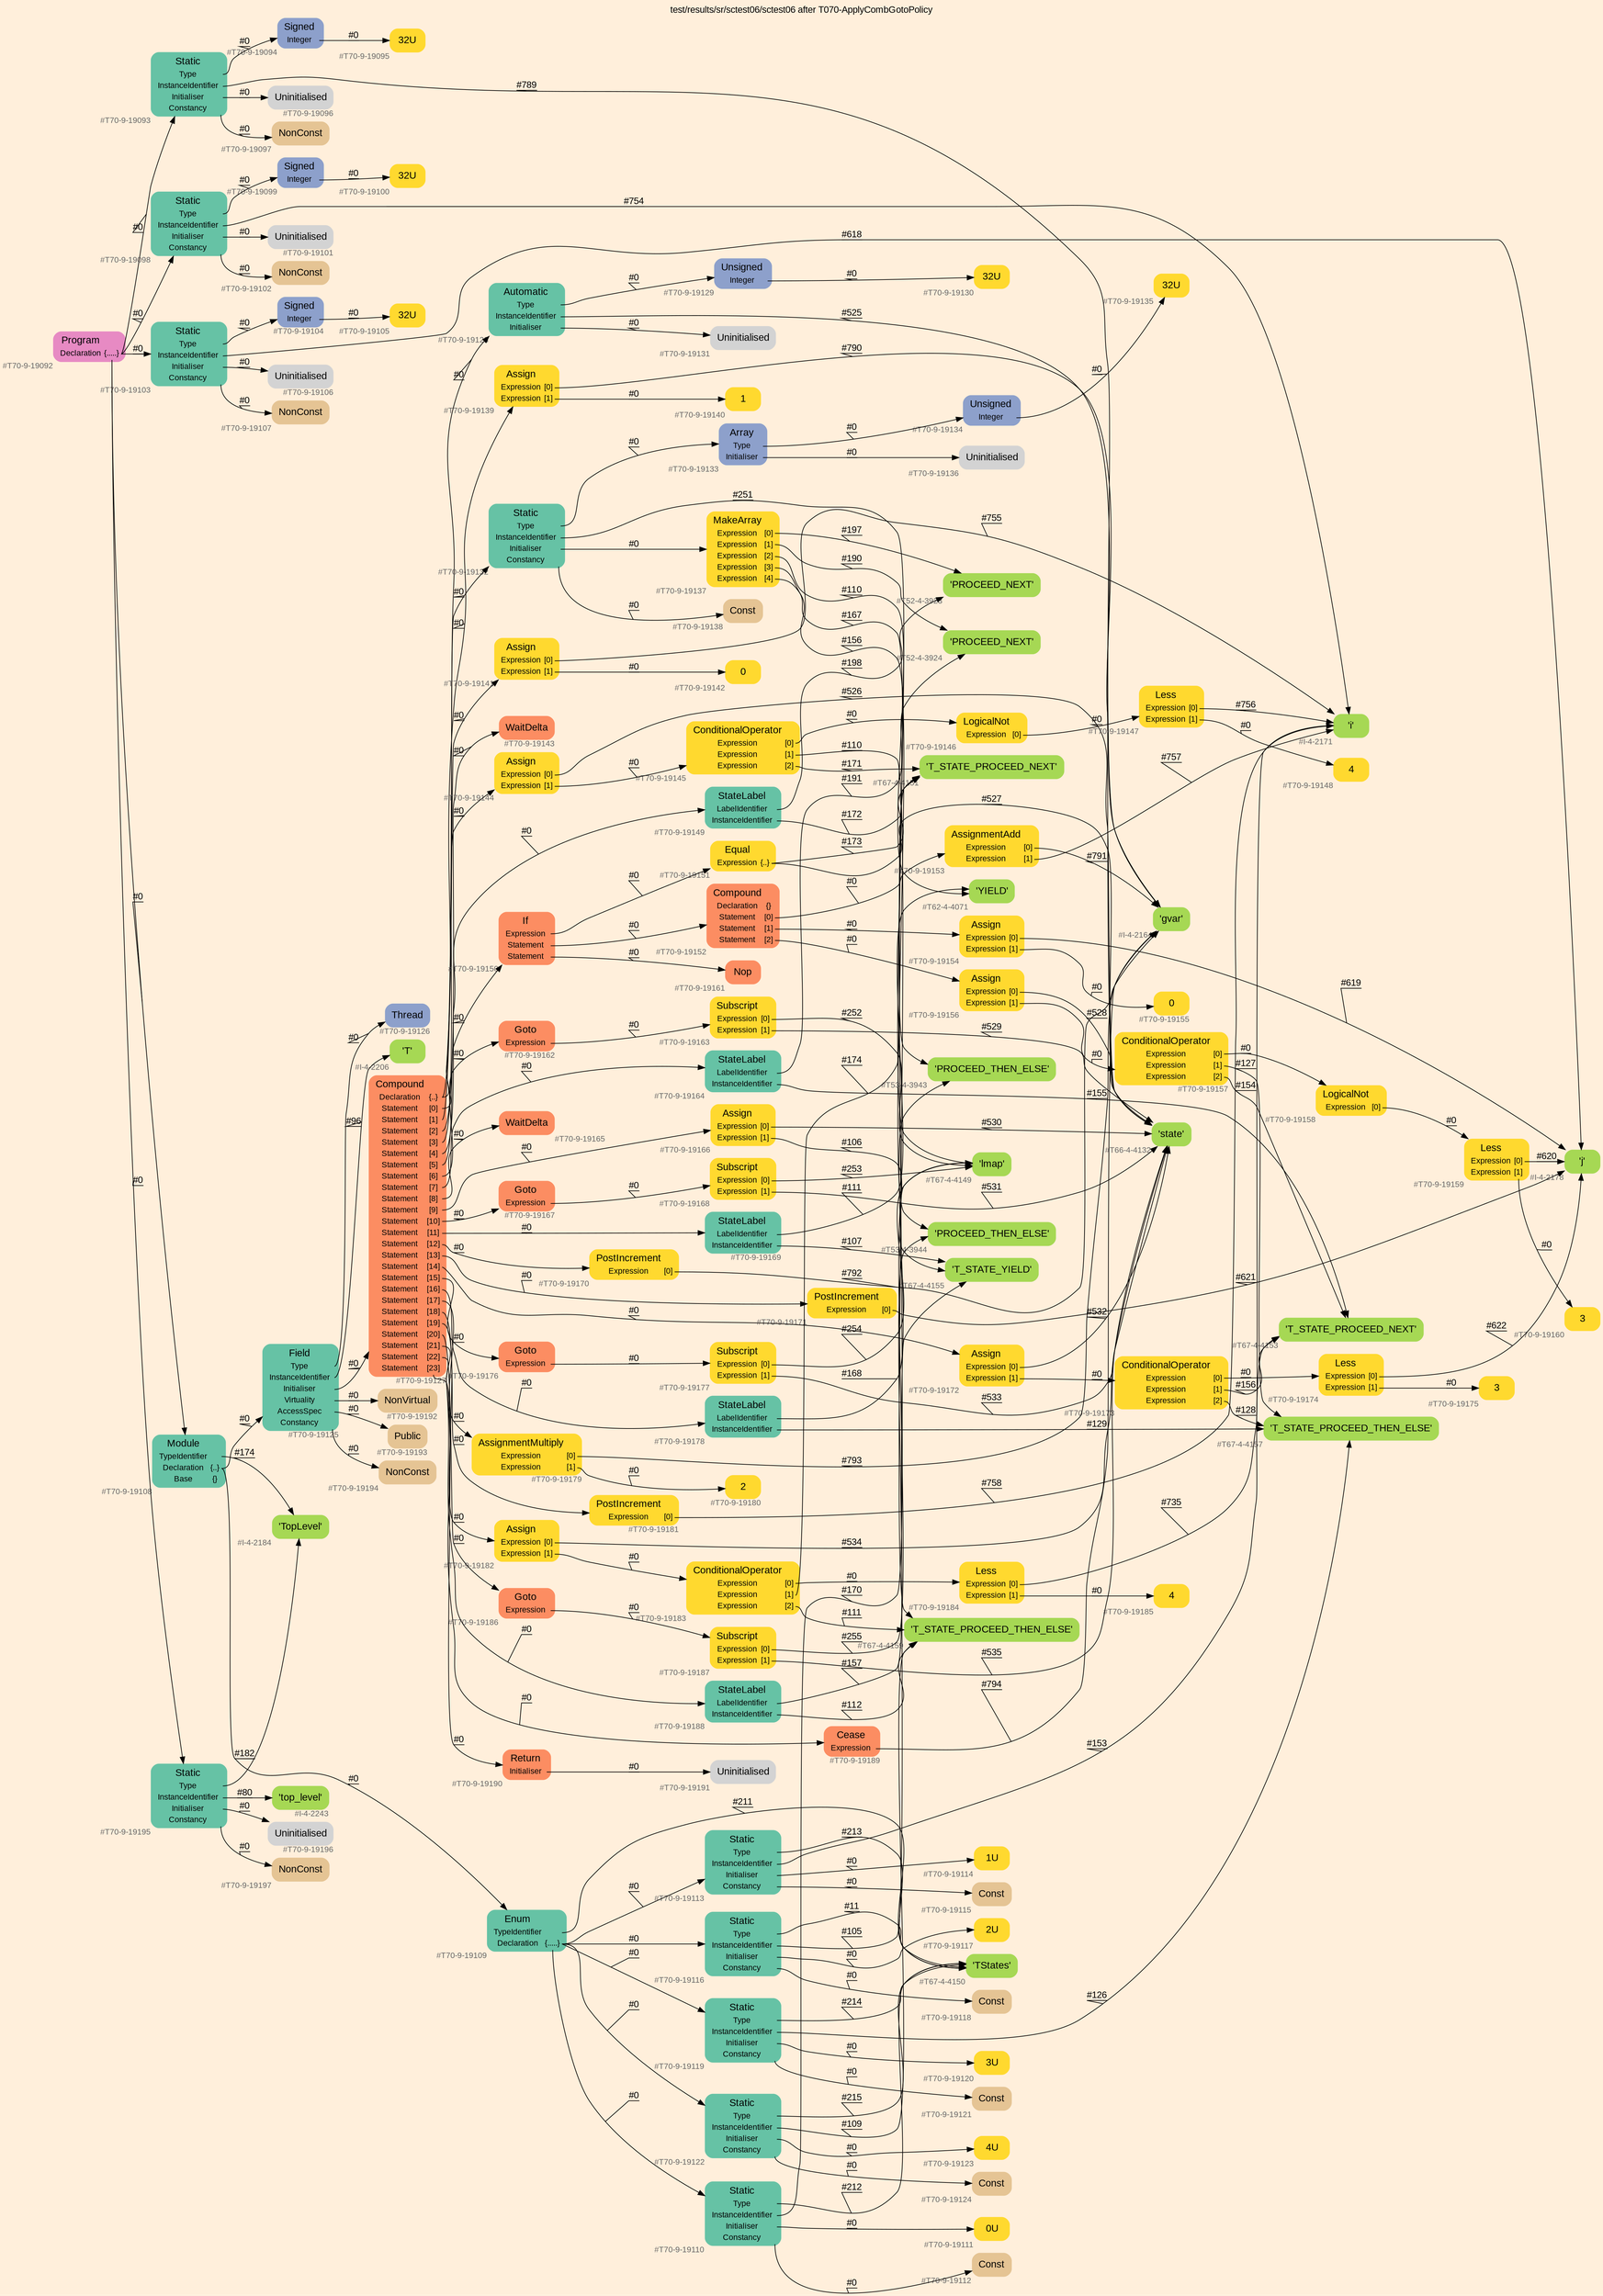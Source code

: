 digraph "test/results/sr/sctest06/sctest06 after T070-ApplyCombGotoPolicy" {
label = "test/results/sr/sctest06/sctest06 after T070-ApplyCombGotoPolicy"
labelloc = t
graph [
    rankdir = "LR"
    ranksep = 0.3
    bgcolor = antiquewhite1
    color = black
    fontcolor = black
    fontname = "Arial"
];
node [
    fontname = "Arial"
];
edge [
    fontname = "Arial"
];

// -------------------- node figure --------------------
// -------- block #T70-9-19092 ----------
"#T70-9-19092" [
    fillcolor = "/set28/4"
    xlabel = "#T70-9-19092"
    fontsize = "12"
    fontcolor = grey40
    shape = "plaintext"
    label = <<TABLE BORDER="0" CELLBORDER="0" CELLSPACING="0">
     <TR><TD><FONT COLOR="black" POINT-SIZE="15">Program</FONT></TD></TR>
     <TR><TD><FONT COLOR="black" POINT-SIZE="12">Declaration</FONT></TD><TD PORT="port0"><FONT COLOR="black" POINT-SIZE="12">{.....}</FONT></TD></TR>
    </TABLE>>
    style = "rounded,filled"
];

// -------- block #T70-9-19093 ----------
"#T70-9-19093" [
    fillcolor = "/set28/1"
    xlabel = "#T70-9-19093"
    fontsize = "12"
    fontcolor = grey40
    shape = "plaintext"
    label = <<TABLE BORDER="0" CELLBORDER="0" CELLSPACING="0">
     <TR><TD><FONT COLOR="black" POINT-SIZE="15">Static</FONT></TD></TR>
     <TR><TD><FONT COLOR="black" POINT-SIZE="12">Type</FONT></TD><TD PORT="port0"></TD></TR>
     <TR><TD><FONT COLOR="black" POINT-SIZE="12">InstanceIdentifier</FONT></TD><TD PORT="port1"></TD></TR>
     <TR><TD><FONT COLOR="black" POINT-SIZE="12">Initialiser</FONT></TD><TD PORT="port2"></TD></TR>
     <TR><TD><FONT COLOR="black" POINT-SIZE="12">Constancy</FONT></TD><TD PORT="port3"></TD></TR>
    </TABLE>>
    style = "rounded,filled"
];

// -------- block #T70-9-19094 ----------
"#T70-9-19094" [
    fillcolor = "/set28/3"
    xlabel = "#T70-9-19094"
    fontsize = "12"
    fontcolor = grey40
    shape = "plaintext"
    label = <<TABLE BORDER="0" CELLBORDER="0" CELLSPACING="0">
     <TR><TD><FONT COLOR="black" POINT-SIZE="15">Signed</FONT></TD></TR>
     <TR><TD><FONT COLOR="black" POINT-SIZE="12">Integer</FONT></TD><TD PORT="port0"></TD></TR>
    </TABLE>>
    style = "rounded,filled"
];

// -------- block #T70-9-19095 ----------
"#T70-9-19095" [
    fillcolor = "/set28/6"
    xlabel = "#T70-9-19095"
    fontsize = "12"
    fontcolor = grey40
    shape = "plaintext"
    label = <<TABLE BORDER="0" CELLBORDER="0" CELLSPACING="0">
     <TR><TD><FONT COLOR="black" POINT-SIZE="15">32U</FONT></TD></TR>
    </TABLE>>
    style = "rounded,filled"
];

// -------- block #I-4-2164 ----------
"#I-4-2164" [
    fillcolor = "/set28/5"
    xlabel = "#I-4-2164"
    fontsize = "12"
    fontcolor = grey40
    shape = "plaintext"
    label = <<TABLE BORDER="0" CELLBORDER="0" CELLSPACING="0">
     <TR><TD><FONT COLOR="black" POINT-SIZE="15">'gvar'</FONT></TD></TR>
    </TABLE>>
    style = "rounded,filled"
];

// -------- block #T70-9-19096 ----------
"#T70-9-19096" [
    xlabel = "#T70-9-19096"
    fontsize = "12"
    fontcolor = grey40
    shape = "plaintext"
    label = <<TABLE BORDER="0" CELLBORDER="0" CELLSPACING="0">
     <TR><TD><FONT COLOR="black" POINT-SIZE="15">Uninitialised</FONT></TD></TR>
    </TABLE>>
    style = "rounded,filled"
];

// -------- block #T70-9-19097 ----------
"#T70-9-19097" [
    fillcolor = "/set28/7"
    xlabel = "#T70-9-19097"
    fontsize = "12"
    fontcolor = grey40
    shape = "plaintext"
    label = <<TABLE BORDER="0" CELLBORDER="0" CELLSPACING="0">
     <TR><TD><FONT COLOR="black" POINT-SIZE="15">NonConst</FONT></TD></TR>
    </TABLE>>
    style = "rounded,filled"
];

// -------- block #T70-9-19098 ----------
"#T70-9-19098" [
    fillcolor = "/set28/1"
    xlabel = "#T70-9-19098"
    fontsize = "12"
    fontcolor = grey40
    shape = "plaintext"
    label = <<TABLE BORDER="0" CELLBORDER="0" CELLSPACING="0">
     <TR><TD><FONT COLOR="black" POINT-SIZE="15">Static</FONT></TD></TR>
     <TR><TD><FONT COLOR="black" POINT-SIZE="12">Type</FONT></TD><TD PORT="port0"></TD></TR>
     <TR><TD><FONT COLOR="black" POINT-SIZE="12">InstanceIdentifier</FONT></TD><TD PORT="port1"></TD></TR>
     <TR><TD><FONT COLOR="black" POINT-SIZE="12">Initialiser</FONT></TD><TD PORT="port2"></TD></TR>
     <TR><TD><FONT COLOR="black" POINT-SIZE="12">Constancy</FONT></TD><TD PORT="port3"></TD></TR>
    </TABLE>>
    style = "rounded,filled"
];

// -------- block #T70-9-19099 ----------
"#T70-9-19099" [
    fillcolor = "/set28/3"
    xlabel = "#T70-9-19099"
    fontsize = "12"
    fontcolor = grey40
    shape = "plaintext"
    label = <<TABLE BORDER="0" CELLBORDER="0" CELLSPACING="0">
     <TR><TD><FONT COLOR="black" POINT-SIZE="15">Signed</FONT></TD></TR>
     <TR><TD><FONT COLOR="black" POINT-SIZE="12">Integer</FONT></TD><TD PORT="port0"></TD></TR>
    </TABLE>>
    style = "rounded,filled"
];

// -------- block #T70-9-19100 ----------
"#T70-9-19100" [
    fillcolor = "/set28/6"
    xlabel = "#T70-9-19100"
    fontsize = "12"
    fontcolor = grey40
    shape = "plaintext"
    label = <<TABLE BORDER="0" CELLBORDER="0" CELLSPACING="0">
     <TR><TD><FONT COLOR="black" POINT-SIZE="15">32U</FONT></TD></TR>
    </TABLE>>
    style = "rounded,filled"
];

// -------- block #I-4-2171 ----------
"#I-4-2171" [
    fillcolor = "/set28/5"
    xlabel = "#I-4-2171"
    fontsize = "12"
    fontcolor = grey40
    shape = "plaintext"
    label = <<TABLE BORDER="0" CELLBORDER="0" CELLSPACING="0">
     <TR><TD><FONT COLOR="black" POINT-SIZE="15">'i'</FONT></TD></TR>
    </TABLE>>
    style = "rounded,filled"
];

// -------- block #T70-9-19101 ----------
"#T70-9-19101" [
    xlabel = "#T70-9-19101"
    fontsize = "12"
    fontcolor = grey40
    shape = "plaintext"
    label = <<TABLE BORDER="0" CELLBORDER="0" CELLSPACING="0">
     <TR><TD><FONT COLOR="black" POINT-SIZE="15">Uninitialised</FONT></TD></TR>
    </TABLE>>
    style = "rounded,filled"
];

// -------- block #T70-9-19102 ----------
"#T70-9-19102" [
    fillcolor = "/set28/7"
    xlabel = "#T70-9-19102"
    fontsize = "12"
    fontcolor = grey40
    shape = "plaintext"
    label = <<TABLE BORDER="0" CELLBORDER="0" CELLSPACING="0">
     <TR><TD><FONT COLOR="black" POINT-SIZE="15">NonConst</FONT></TD></TR>
    </TABLE>>
    style = "rounded,filled"
];

// -------- block #T70-9-19103 ----------
"#T70-9-19103" [
    fillcolor = "/set28/1"
    xlabel = "#T70-9-19103"
    fontsize = "12"
    fontcolor = grey40
    shape = "plaintext"
    label = <<TABLE BORDER="0" CELLBORDER="0" CELLSPACING="0">
     <TR><TD><FONT COLOR="black" POINT-SIZE="15">Static</FONT></TD></TR>
     <TR><TD><FONT COLOR="black" POINT-SIZE="12">Type</FONT></TD><TD PORT="port0"></TD></TR>
     <TR><TD><FONT COLOR="black" POINT-SIZE="12">InstanceIdentifier</FONT></TD><TD PORT="port1"></TD></TR>
     <TR><TD><FONT COLOR="black" POINT-SIZE="12">Initialiser</FONT></TD><TD PORT="port2"></TD></TR>
     <TR><TD><FONT COLOR="black" POINT-SIZE="12">Constancy</FONT></TD><TD PORT="port3"></TD></TR>
    </TABLE>>
    style = "rounded,filled"
];

// -------- block #T70-9-19104 ----------
"#T70-9-19104" [
    fillcolor = "/set28/3"
    xlabel = "#T70-9-19104"
    fontsize = "12"
    fontcolor = grey40
    shape = "plaintext"
    label = <<TABLE BORDER="0" CELLBORDER="0" CELLSPACING="0">
     <TR><TD><FONT COLOR="black" POINT-SIZE="15">Signed</FONT></TD></TR>
     <TR><TD><FONT COLOR="black" POINT-SIZE="12">Integer</FONT></TD><TD PORT="port0"></TD></TR>
    </TABLE>>
    style = "rounded,filled"
];

// -------- block #T70-9-19105 ----------
"#T70-9-19105" [
    fillcolor = "/set28/6"
    xlabel = "#T70-9-19105"
    fontsize = "12"
    fontcolor = grey40
    shape = "plaintext"
    label = <<TABLE BORDER="0" CELLBORDER="0" CELLSPACING="0">
     <TR><TD><FONT COLOR="black" POINT-SIZE="15">32U</FONT></TD></TR>
    </TABLE>>
    style = "rounded,filled"
];

// -------- block #I-4-2178 ----------
"#I-4-2178" [
    fillcolor = "/set28/5"
    xlabel = "#I-4-2178"
    fontsize = "12"
    fontcolor = grey40
    shape = "plaintext"
    label = <<TABLE BORDER="0" CELLBORDER="0" CELLSPACING="0">
     <TR><TD><FONT COLOR="black" POINT-SIZE="15">'j'</FONT></TD></TR>
    </TABLE>>
    style = "rounded,filled"
];

// -------- block #T70-9-19106 ----------
"#T70-9-19106" [
    xlabel = "#T70-9-19106"
    fontsize = "12"
    fontcolor = grey40
    shape = "plaintext"
    label = <<TABLE BORDER="0" CELLBORDER="0" CELLSPACING="0">
     <TR><TD><FONT COLOR="black" POINT-SIZE="15">Uninitialised</FONT></TD></TR>
    </TABLE>>
    style = "rounded,filled"
];

// -------- block #T70-9-19107 ----------
"#T70-9-19107" [
    fillcolor = "/set28/7"
    xlabel = "#T70-9-19107"
    fontsize = "12"
    fontcolor = grey40
    shape = "plaintext"
    label = <<TABLE BORDER="0" CELLBORDER="0" CELLSPACING="0">
     <TR><TD><FONT COLOR="black" POINT-SIZE="15">NonConst</FONT></TD></TR>
    </TABLE>>
    style = "rounded,filled"
];

// -------- block #T70-9-19108 ----------
"#T70-9-19108" [
    fillcolor = "/set28/1"
    xlabel = "#T70-9-19108"
    fontsize = "12"
    fontcolor = grey40
    shape = "plaintext"
    label = <<TABLE BORDER="0" CELLBORDER="0" CELLSPACING="0">
     <TR><TD><FONT COLOR="black" POINT-SIZE="15">Module</FONT></TD></TR>
     <TR><TD><FONT COLOR="black" POINT-SIZE="12">TypeIdentifier</FONT></TD><TD PORT="port0"></TD></TR>
     <TR><TD><FONT COLOR="black" POINT-SIZE="12">Declaration</FONT></TD><TD PORT="port1"><FONT COLOR="black" POINT-SIZE="12">{..}</FONT></TD></TR>
     <TR><TD><FONT COLOR="black" POINT-SIZE="12">Base</FONT></TD><TD PORT="port2"><FONT COLOR="black" POINT-SIZE="12">{}</FONT></TD></TR>
    </TABLE>>
    style = "rounded,filled"
];

// -------- block #I-4-2184 ----------
"#I-4-2184" [
    fillcolor = "/set28/5"
    xlabel = "#I-4-2184"
    fontsize = "12"
    fontcolor = grey40
    shape = "plaintext"
    label = <<TABLE BORDER="0" CELLBORDER="0" CELLSPACING="0">
     <TR><TD><FONT COLOR="black" POINT-SIZE="15">'TopLevel'</FONT></TD></TR>
    </TABLE>>
    style = "rounded,filled"
];

// -------- block #T70-9-19109 ----------
"#T70-9-19109" [
    fillcolor = "/set28/1"
    xlabel = "#T70-9-19109"
    fontsize = "12"
    fontcolor = grey40
    shape = "plaintext"
    label = <<TABLE BORDER="0" CELLBORDER="0" CELLSPACING="0">
     <TR><TD><FONT COLOR="black" POINT-SIZE="15">Enum</FONT></TD></TR>
     <TR><TD><FONT COLOR="black" POINT-SIZE="12">TypeIdentifier</FONT></TD><TD PORT="port0"></TD></TR>
     <TR><TD><FONT COLOR="black" POINT-SIZE="12">Declaration</FONT></TD><TD PORT="port1"><FONT COLOR="black" POINT-SIZE="12">{.....}</FONT></TD></TR>
    </TABLE>>
    style = "rounded,filled"
];

// -------- block #T67-4-4150 ----------
"#T67-4-4150" [
    fillcolor = "/set28/5"
    xlabel = "#T67-4-4150"
    fontsize = "12"
    fontcolor = grey40
    shape = "plaintext"
    label = <<TABLE BORDER="0" CELLBORDER="0" CELLSPACING="0">
     <TR><TD><FONT COLOR="black" POINT-SIZE="15">'TStates'</FONT></TD></TR>
    </TABLE>>
    style = "rounded,filled"
];

// -------- block #T70-9-19110 ----------
"#T70-9-19110" [
    fillcolor = "/set28/1"
    xlabel = "#T70-9-19110"
    fontsize = "12"
    fontcolor = grey40
    shape = "plaintext"
    label = <<TABLE BORDER="0" CELLBORDER="0" CELLSPACING="0">
     <TR><TD><FONT COLOR="black" POINT-SIZE="15">Static</FONT></TD></TR>
     <TR><TD><FONT COLOR="black" POINT-SIZE="12">Type</FONT></TD><TD PORT="port0"></TD></TR>
     <TR><TD><FONT COLOR="black" POINT-SIZE="12">InstanceIdentifier</FONT></TD><TD PORT="port1"></TD></TR>
     <TR><TD><FONT COLOR="black" POINT-SIZE="12">Initialiser</FONT></TD><TD PORT="port2"></TD></TR>
     <TR><TD><FONT COLOR="black" POINT-SIZE="12">Constancy</FONT></TD><TD PORT="port3"></TD></TR>
    </TABLE>>
    style = "rounded,filled"
];

// -------- block #T67-4-4151 ----------
"#T67-4-4151" [
    fillcolor = "/set28/5"
    xlabel = "#T67-4-4151"
    fontsize = "12"
    fontcolor = grey40
    shape = "plaintext"
    label = <<TABLE BORDER="0" CELLBORDER="0" CELLSPACING="0">
     <TR><TD><FONT COLOR="black" POINT-SIZE="15">'T_STATE_PROCEED_NEXT'</FONT></TD></TR>
    </TABLE>>
    style = "rounded,filled"
];

// -------- block #T70-9-19111 ----------
"#T70-9-19111" [
    fillcolor = "/set28/6"
    xlabel = "#T70-9-19111"
    fontsize = "12"
    fontcolor = grey40
    shape = "plaintext"
    label = <<TABLE BORDER="0" CELLBORDER="0" CELLSPACING="0">
     <TR><TD><FONT COLOR="black" POINT-SIZE="15">0U</FONT></TD></TR>
    </TABLE>>
    style = "rounded,filled"
];

// -------- block #T70-9-19112 ----------
"#T70-9-19112" [
    fillcolor = "/set28/7"
    xlabel = "#T70-9-19112"
    fontsize = "12"
    fontcolor = grey40
    shape = "plaintext"
    label = <<TABLE BORDER="0" CELLBORDER="0" CELLSPACING="0">
     <TR><TD><FONT COLOR="black" POINT-SIZE="15">Const</FONT></TD></TR>
    </TABLE>>
    style = "rounded,filled"
];

// -------- block #T70-9-19113 ----------
"#T70-9-19113" [
    fillcolor = "/set28/1"
    xlabel = "#T70-9-19113"
    fontsize = "12"
    fontcolor = grey40
    shape = "plaintext"
    label = <<TABLE BORDER="0" CELLBORDER="0" CELLSPACING="0">
     <TR><TD><FONT COLOR="black" POINT-SIZE="15">Static</FONT></TD></TR>
     <TR><TD><FONT COLOR="black" POINT-SIZE="12">Type</FONT></TD><TD PORT="port0"></TD></TR>
     <TR><TD><FONT COLOR="black" POINT-SIZE="12">InstanceIdentifier</FONT></TD><TD PORT="port1"></TD></TR>
     <TR><TD><FONT COLOR="black" POINT-SIZE="12">Initialiser</FONT></TD><TD PORT="port2"></TD></TR>
     <TR><TD><FONT COLOR="black" POINT-SIZE="12">Constancy</FONT></TD><TD PORT="port3"></TD></TR>
    </TABLE>>
    style = "rounded,filled"
];

// -------- block #T67-4-4153 ----------
"#T67-4-4153" [
    fillcolor = "/set28/5"
    xlabel = "#T67-4-4153"
    fontsize = "12"
    fontcolor = grey40
    shape = "plaintext"
    label = <<TABLE BORDER="0" CELLBORDER="0" CELLSPACING="0">
     <TR><TD><FONT COLOR="black" POINT-SIZE="15">'T_STATE_PROCEED_NEXT'</FONT></TD></TR>
    </TABLE>>
    style = "rounded,filled"
];

// -------- block #T70-9-19114 ----------
"#T70-9-19114" [
    fillcolor = "/set28/6"
    xlabel = "#T70-9-19114"
    fontsize = "12"
    fontcolor = grey40
    shape = "plaintext"
    label = <<TABLE BORDER="0" CELLBORDER="0" CELLSPACING="0">
     <TR><TD><FONT COLOR="black" POINT-SIZE="15">1U</FONT></TD></TR>
    </TABLE>>
    style = "rounded,filled"
];

// -------- block #T70-9-19115 ----------
"#T70-9-19115" [
    fillcolor = "/set28/7"
    xlabel = "#T70-9-19115"
    fontsize = "12"
    fontcolor = grey40
    shape = "plaintext"
    label = <<TABLE BORDER="0" CELLBORDER="0" CELLSPACING="0">
     <TR><TD><FONT COLOR="black" POINT-SIZE="15">Const</FONT></TD></TR>
    </TABLE>>
    style = "rounded,filled"
];

// -------- block #T70-9-19116 ----------
"#T70-9-19116" [
    fillcolor = "/set28/1"
    xlabel = "#T70-9-19116"
    fontsize = "12"
    fontcolor = grey40
    shape = "plaintext"
    label = <<TABLE BORDER="0" CELLBORDER="0" CELLSPACING="0">
     <TR><TD><FONT COLOR="black" POINT-SIZE="15">Static</FONT></TD></TR>
     <TR><TD><FONT COLOR="black" POINT-SIZE="12">Type</FONT></TD><TD PORT="port0"></TD></TR>
     <TR><TD><FONT COLOR="black" POINT-SIZE="12">InstanceIdentifier</FONT></TD><TD PORT="port1"></TD></TR>
     <TR><TD><FONT COLOR="black" POINT-SIZE="12">Initialiser</FONT></TD><TD PORT="port2"></TD></TR>
     <TR><TD><FONT COLOR="black" POINT-SIZE="12">Constancy</FONT></TD><TD PORT="port3"></TD></TR>
    </TABLE>>
    style = "rounded,filled"
];

// -------- block #T67-4-4155 ----------
"#T67-4-4155" [
    fillcolor = "/set28/5"
    xlabel = "#T67-4-4155"
    fontsize = "12"
    fontcolor = grey40
    shape = "plaintext"
    label = <<TABLE BORDER="0" CELLBORDER="0" CELLSPACING="0">
     <TR><TD><FONT COLOR="black" POINT-SIZE="15">'T_STATE_YIELD'</FONT></TD></TR>
    </TABLE>>
    style = "rounded,filled"
];

// -------- block #T70-9-19117 ----------
"#T70-9-19117" [
    fillcolor = "/set28/6"
    xlabel = "#T70-9-19117"
    fontsize = "12"
    fontcolor = grey40
    shape = "plaintext"
    label = <<TABLE BORDER="0" CELLBORDER="0" CELLSPACING="0">
     <TR><TD><FONT COLOR="black" POINT-SIZE="15">2U</FONT></TD></TR>
    </TABLE>>
    style = "rounded,filled"
];

// -------- block #T70-9-19118 ----------
"#T70-9-19118" [
    fillcolor = "/set28/7"
    xlabel = "#T70-9-19118"
    fontsize = "12"
    fontcolor = grey40
    shape = "plaintext"
    label = <<TABLE BORDER="0" CELLBORDER="0" CELLSPACING="0">
     <TR><TD><FONT COLOR="black" POINT-SIZE="15">Const</FONT></TD></TR>
    </TABLE>>
    style = "rounded,filled"
];

// -------- block #T70-9-19119 ----------
"#T70-9-19119" [
    fillcolor = "/set28/1"
    xlabel = "#T70-9-19119"
    fontsize = "12"
    fontcolor = grey40
    shape = "plaintext"
    label = <<TABLE BORDER="0" CELLBORDER="0" CELLSPACING="0">
     <TR><TD><FONT COLOR="black" POINT-SIZE="15">Static</FONT></TD></TR>
     <TR><TD><FONT COLOR="black" POINT-SIZE="12">Type</FONT></TD><TD PORT="port0"></TD></TR>
     <TR><TD><FONT COLOR="black" POINT-SIZE="12">InstanceIdentifier</FONT></TD><TD PORT="port1"></TD></TR>
     <TR><TD><FONT COLOR="black" POINT-SIZE="12">Initialiser</FONT></TD><TD PORT="port2"></TD></TR>
     <TR><TD><FONT COLOR="black" POINT-SIZE="12">Constancy</FONT></TD><TD PORT="port3"></TD></TR>
    </TABLE>>
    style = "rounded,filled"
];

// -------- block #T67-4-4157 ----------
"#T67-4-4157" [
    fillcolor = "/set28/5"
    xlabel = "#T67-4-4157"
    fontsize = "12"
    fontcolor = grey40
    shape = "plaintext"
    label = <<TABLE BORDER="0" CELLBORDER="0" CELLSPACING="0">
     <TR><TD><FONT COLOR="black" POINT-SIZE="15">'T_STATE_PROCEED_THEN_ELSE'</FONT></TD></TR>
    </TABLE>>
    style = "rounded,filled"
];

// -------- block #T70-9-19120 ----------
"#T70-9-19120" [
    fillcolor = "/set28/6"
    xlabel = "#T70-9-19120"
    fontsize = "12"
    fontcolor = grey40
    shape = "plaintext"
    label = <<TABLE BORDER="0" CELLBORDER="0" CELLSPACING="0">
     <TR><TD><FONT COLOR="black" POINT-SIZE="15">3U</FONT></TD></TR>
    </TABLE>>
    style = "rounded,filled"
];

// -------- block #T70-9-19121 ----------
"#T70-9-19121" [
    fillcolor = "/set28/7"
    xlabel = "#T70-9-19121"
    fontsize = "12"
    fontcolor = grey40
    shape = "plaintext"
    label = <<TABLE BORDER="0" CELLBORDER="0" CELLSPACING="0">
     <TR><TD><FONT COLOR="black" POINT-SIZE="15">Const</FONT></TD></TR>
    </TABLE>>
    style = "rounded,filled"
];

// -------- block #T70-9-19122 ----------
"#T70-9-19122" [
    fillcolor = "/set28/1"
    xlabel = "#T70-9-19122"
    fontsize = "12"
    fontcolor = grey40
    shape = "plaintext"
    label = <<TABLE BORDER="0" CELLBORDER="0" CELLSPACING="0">
     <TR><TD><FONT COLOR="black" POINT-SIZE="15">Static</FONT></TD></TR>
     <TR><TD><FONT COLOR="black" POINT-SIZE="12">Type</FONT></TD><TD PORT="port0"></TD></TR>
     <TR><TD><FONT COLOR="black" POINT-SIZE="12">InstanceIdentifier</FONT></TD><TD PORT="port1"></TD></TR>
     <TR><TD><FONT COLOR="black" POINT-SIZE="12">Initialiser</FONT></TD><TD PORT="port2"></TD></TR>
     <TR><TD><FONT COLOR="black" POINT-SIZE="12">Constancy</FONT></TD><TD PORT="port3"></TD></TR>
    </TABLE>>
    style = "rounded,filled"
];

// -------- block #T67-4-4159 ----------
"#T67-4-4159" [
    fillcolor = "/set28/5"
    xlabel = "#T67-4-4159"
    fontsize = "12"
    fontcolor = grey40
    shape = "plaintext"
    label = <<TABLE BORDER="0" CELLBORDER="0" CELLSPACING="0">
     <TR><TD><FONT COLOR="black" POINT-SIZE="15">'T_STATE_PROCEED_THEN_ELSE'</FONT></TD></TR>
    </TABLE>>
    style = "rounded,filled"
];

// -------- block #T70-9-19123 ----------
"#T70-9-19123" [
    fillcolor = "/set28/6"
    xlabel = "#T70-9-19123"
    fontsize = "12"
    fontcolor = grey40
    shape = "plaintext"
    label = <<TABLE BORDER="0" CELLBORDER="0" CELLSPACING="0">
     <TR><TD><FONT COLOR="black" POINT-SIZE="15">4U</FONT></TD></TR>
    </TABLE>>
    style = "rounded,filled"
];

// -------- block #T70-9-19124 ----------
"#T70-9-19124" [
    fillcolor = "/set28/7"
    xlabel = "#T70-9-19124"
    fontsize = "12"
    fontcolor = grey40
    shape = "plaintext"
    label = <<TABLE BORDER="0" CELLBORDER="0" CELLSPACING="0">
     <TR><TD><FONT COLOR="black" POINT-SIZE="15">Const</FONT></TD></TR>
    </TABLE>>
    style = "rounded,filled"
];

// -------- block #T70-9-19125 ----------
"#T70-9-19125" [
    fillcolor = "/set28/1"
    xlabel = "#T70-9-19125"
    fontsize = "12"
    fontcolor = grey40
    shape = "plaintext"
    label = <<TABLE BORDER="0" CELLBORDER="0" CELLSPACING="0">
     <TR><TD><FONT COLOR="black" POINT-SIZE="15">Field</FONT></TD></TR>
     <TR><TD><FONT COLOR="black" POINT-SIZE="12">Type</FONT></TD><TD PORT="port0"></TD></TR>
     <TR><TD><FONT COLOR="black" POINT-SIZE="12">InstanceIdentifier</FONT></TD><TD PORT="port1"></TD></TR>
     <TR><TD><FONT COLOR="black" POINT-SIZE="12">Initialiser</FONT></TD><TD PORT="port2"></TD></TR>
     <TR><TD><FONT COLOR="black" POINT-SIZE="12">Virtuality</FONT></TD><TD PORT="port3"></TD></TR>
     <TR><TD><FONT COLOR="black" POINT-SIZE="12">AccessSpec</FONT></TD><TD PORT="port4"></TD></TR>
     <TR><TD><FONT COLOR="black" POINT-SIZE="12">Constancy</FONT></TD><TD PORT="port5"></TD></TR>
    </TABLE>>
    style = "rounded,filled"
];

// -------- block #T70-9-19126 ----------
"#T70-9-19126" [
    fillcolor = "/set28/3"
    xlabel = "#T70-9-19126"
    fontsize = "12"
    fontcolor = grey40
    shape = "plaintext"
    label = <<TABLE BORDER="0" CELLBORDER="0" CELLSPACING="0">
     <TR><TD><FONT COLOR="black" POINT-SIZE="15">Thread</FONT></TD></TR>
    </TABLE>>
    style = "rounded,filled"
];

// -------- block #I-4-2206 ----------
"#I-4-2206" [
    fillcolor = "/set28/5"
    xlabel = "#I-4-2206"
    fontsize = "12"
    fontcolor = grey40
    shape = "plaintext"
    label = <<TABLE BORDER="0" CELLBORDER="0" CELLSPACING="0">
     <TR><TD><FONT COLOR="black" POINT-SIZE="15">'T'</FONT></TD></TR>
    </TABLE>>
    style = "rounded,filled"
];

// -------- block #T70-9-19127 ----------
"#T70-9-19127" [
    fillcolor = "/set28/2"
    xlabel = "#T70-9-19127"
    fontsize = "12"
    fontcolor = grey40
    shape = "plaintext"
    label = <<TABLE BORDER="0" CELLBORDER="0" CELLSPACING="0">
     <TR><TD><FONT COLOR="black" POINT-SIZE="15">Compound</FONT></TD></TR>
     <TR><TD><FONT COLOR="black" POINT-SIZE="12">Declaration</FONT></TD><TD PORT="port0"><FONT COLOR="black" POINT-SIZE="12">{..}</FONT></TD></TR>
     <TR><TD><FONT COLOR="black" POINT-SIZE="12">Statement</FONT></TD><TD PORT="port1"><FONT COLOR="black" POINT-SIZE="12">[0]</FONT></TD></TR>
     <TR><TD><FONT COLOR="black" POINT-SIZE="12">Statement</FONT></TD><TD PORT="port2"><FONT COLOR="black" POINT-SIZE="12">[1]</FONT></TD></TR>
     <TR><TD><FONT COLOR="black" POINT-SIZE="12">Statement</FONT></TD><TD PORT="port3"><FONT COLOR="black" POINT-SIZE="12">[2]</FONT></TD></TR>
     <TR><TD><FONT COLOR="black" POINT-SIZE="12">Statement</FONT></TD><TD PORT="port4"><FONT COLOR="black" POINT-SIZE="12">[3]</FONT></TD></TR>
     <TR><TD><FONT COLOR="black" POINT-SIZE="12">Statement</FONT></TD><TD PORT="port5"><FONT COLOR="black" POINT-SIZE="12">[4]</FONT></TD></TR>
     <TR><TD><FONT COLOR="black" POINT-SIZE="12">Statement</FONT></TD><TD PORT="port6"><FONT COLOR="black" POINT-SIZE="12">[5]</FONT></TD></TR>
     <TR><TD><FONT COLOR="black" POINT-SIZE="12">Statement</FONT></TD><TD PORT="port7"><FONT COLOR="black" POINT-SIZE="12">[6]</FONT></TD></TR>
     <TR><TD><FONT COLOR="black" POINT-SIZE="12">Statement</FONT></TD><TD PORT="port8"><FONT COLOR="black" POINT-SIZE="12">[7]</FONT></TD></TR>
     <TR><TD><FONT COLOR="black" POINT-SIZE="12">Statement</FONT></TD><TD PORT="port9"><FONT COLOR="black" POINT-SIZE="12">[8]</FONT></TD></TR>
     <TR><TD><FONT COLOR="black" POINT-SIZE="12">Statement</FONT></TD><TD PORT="port10"><FONT COLOR="black" POINT-SIZE="12">[9]</FONT></TD></TR>
     <TR><TD><FONT COLOR="black" POINT-SIZE="12">Statement</FONT></TD><TD PORT="port11"><FONT COLOR="black" POINT-SIZE="12">[10]</FONT></TD></TR>
     <TR><TD><FONT COLOR="black" POINT-SIZE="12">Statement</FONT></TD><TD PORT="port12"><FONT COLOR="black" POINT-SIZE="12">[11]</FONT></TD></TR>
     <TR><TD><FONT COLOR="black" POINT-SIZE="12">Statement</FONT></TD><TD PORT="port13"><FONT COLOR="black" POINT-SIZE="12">[12]</FONT></TD></TR>
     <TR><TD><FONT COLOR="black" POINT-SIZE="12">Statement</FONT></TD><TD PORT="port14"><FONT COLOR="black" POINT-SIZE="12">[13]</FONT></TD></TR>
     <TR><TD><FONT COLOR="black" POINT-SIZE="12">Statement</FONT></TD><TD PORT="port15"><FONT COLOR="black" POINT-SIZE="12">[14]</FONT></TD></TR>
     <TR><TD><FONT COLOR="black" POINT-SIZE="12">Statement</FONT></TD><TD PORT="port16"><FONT COLOR="black" POINT-SIZE="12">[15]</FONT></TD></TR>
     <TR><TD><FONT COLOR="black" POINT-SIZE="12">Statement</FONT></TD><TD PORT="port17"><FONT COLOR="black" POINT-SIZE="12">[16]</FONT></TD></TR>
     <TR><TD><FONT COLOR="black" POINT-SIZE="12">Statement</FONT></TD><TD PORT="port18"><FONT COLOR="black" POINT-SIZE="12">[17]</FONT></TD></TR>
     <TR><TD><FONT COLOR="black" POINT-SIZE="12">Statement</FONT></TD><TD PORT="port19"><FONT COLOR="black" POINT-SIZE="12">[18]</FONT></TD></TR>
     <TR><TD><FONT COLOR="black" POINT-SIZE="12">Statement</FONT></TD><TD PORT="port20"><FONT COLOR="black" POINT-SIZE="12">[19]</FONT></TD></TR>
     <TR><TD><FONT COLOR="black" POINT-SIZE="12">Statement</FONT></TD><TD PORT="port21"><FONT COLOR="black" POINT-SIZE="12">[20]</FONT></TD></TR>
     <TR><TD><FONT COLOR="black" POINT-SIZE="12">Statement</FONT></TD><TD PORT="port22"><FONT COLOR="black" POINT-SIZE="12">[21]</FONT></TD></TR>
     <TR><TD><FONT COLOR="black" POINT-SIZE="12">Statement</FONT></TD><TD PORT="port23"><FONT COLOR="black" POINT-SIZE="12">[22]</FONT></TD></TR>
     <TR><TD><FONT COLOR="black" POINT-SIZE="12">Statement</FONT></TD><TD PORT="port24"><FONT COLOR="black" POINT-SIZE="12">[23]</FONT></TD></TR>
    </TABLE>>
    style = "rounded,filled"
];

// -------- block #T70-9-19128 ----------
"#T70-9-19128" [
    fillcolor = "/set28/1"
    xlabel = "#T70-9-19128"
    fontsize = "12"
    fontcolor = grey40
    shape = "plaintext"
    label = <<TABLE BORDER="0" CELLBORDER="0" CELLSPACING="0">
     <TR><TD><FONT COLOR="black" POINT-SIZE="15">Automatic</FONT></TD></TR>
     <TR><TD><FONT COLOR="black" POINT-SIZE="12">Type</FONT></TD><TD PORT="port0"></TD></TR>
     <TR><TD><FONT COLOR="black" POINT-SIZE="12">InstanceIdentifier</FONT></TD><TD PORT="port1"></TD></TR>
     <TR><TD><FONT COLOR="black" POINT-SIZE="12">Initialiser</FONT></TD><TD PORT="port2"></TD></TR>
    </TABLE>>
    style = "rounded,filled"
];

// -------- block #T70-9-19129 ----------
"#T70-9-19129" [
    fillcolor = "/set28/3"
    xlabel = "#T70-9-19129"
    fontsize = "12"
    fontcolor = grey40
    shape = "plaintext"
    label = <<TABLE BORDER="0" CELLBORDER="0" CELLSPACING="0">
     <TR><TD><FONT COLOR="black" POINT-SIZE="15">Unsigned</FONT></TD></TR>
     <TR><TD><FONT COLOR="black" POINT-SIZE="12">Integer</FONT></TD><TD PORT="port0"></TD></TR>
    </TABLE>>
    style = "rounded,filled"
];

// -------- block #T70-9-19130 ----------
"#T70-9-19130" [
    fillcolor = "/set28/6"
    xlabel = "#T70-9-19130"
    fontsize = "12"
    fontcolor = grey40
    shape = "plaintext"
    label = <<TABLE BORDER="0" CELLBORDER="0" CELLSPACING="0">
     <TR><TD><FONT COLOR="black" POINT-SIZE="15">32U</FONT></TD></TR>
    </TABLE>>
    style = "rounded,filled"
];

// -------- block #T66-4-4132 ----------
"#T66-4-4132" [
    fillcolor = "/set28/5"
    xlabel = "#T66-4-4132"
    fontsize = "12"
    fontcolor = grey40
    shape = "plaintext"
    label = <<TABLE BORDER="0" CELLBORDER="0" CELLSPACING="0">
     <TR><TD><FONT COLOR="black" POINT-SIZE="15">'state'</FONT></TD></TR>
    </TABLE>>
    style = "rounded,filled"
];

// -------- block #T70-9-19131 ----------
"#T70-9-19131" [
    xlabel = "#T70-9-19131"
    fontsize = "12"
    fontcolor = grey40
    shape = "plaintext"
    label = <<TABLE BORDER="0" CELLBORDER="0" CELLSPACING="0">
     <TR><TD><FONT COLOR="black" POINT-SIZE="15">Uninitialised</FONT></TD></TR>
    </TABLE>>
    style = "rounded,filled"
];

// -------- block #T70-9-19132 ----------
"#T70-9-19132" [
    fillcolor = "/set28/1"
    xlabel = "#T70-9-19132"
    fontsize = "12"
    fontcolor = grey40
    shape = "plaintext"
    label = <<TABLE BORDER="0" CELLBORDER="0" CELLSPACING="0">
     <TR><TD><FONT COLOR="black" POINT-SIZE="15">Static</FONT></TD></TR>
     <TR><TD><FONT COLOR="black" POINT-SIZE="12">Type</FONT></TD><TD PORT="port0"></TD></TR>
     <TR><TD><FONT COLOR="black" POINT-SIZE="12">InstanceIdentifier</FONT></TD><TD PORT="port1"></TD></TR>
     <TR><TD><FONT COLOR="black" POINT-SIZE="12">Initialiser</FONT></TD><TD PORT="port2"></TD></TR>
     <TR><TD><FONT COLOR="black" POINT-SIZE="12">Constancy</FONT></TD><TD PORT="port3"></TD></TR>
    </TABLE>>
    style = "rounded,filled"
];

// -------- block #T70-9-19133 ----------
"#T70-9-19133" [
    fillcolor = "/set28/3"
    xlabel = "#T70-9-19133"
    fontsize = "12"
    fontcolor = grey40
    shape = "plaintext"
    label = <<TABLE BORDER="0" CELLBORDER="0" CELLSPACING="0">
     <TR><TD><FONT COLOR="black" POINT-SIZE="15">Array</FONT></TD></TR>
     <TR><TD><FONT COLOR="black" POINT-SIZE="12">Type</FONT></TD><TD PORT="port0"></TD></TR>
     <TR><TD><FONT COLOR="black" POINT-SIZE="12">Initialiser</FONT></TD><TD PORT="port1"></TD></TR>
    </TABLE>>
    style = "rounded,filled"
];

// -------- block #T70-9-19134 ----------
"#T70-9-19134" [
    fillcolor = "/set28/3"
    xlabel = "#T70-9-19134"
    fontsize = "12"
    fontcolor = grey40
    shape = "plaintext"
    label = <<TABLE BORDER="0" CELLBORDER="0" CELLSPACING="0">
     <TR><TD><FONT COLOR="black" POINT-SIZE="15">Unsigned</FONT></TD></TR>
     <TR><TD><FONT COLOR="black" POINT-SIZE="12">Integer</FONT></TD><TD PORT="port0"></TD></TR>
    </TABLE>>
    style = "rounded,filled"
];

// -------- block #T70-9-19135 ----------
"#T70-9-19135" [
    fillcolor = "/set28/6"
    xlabel = "#T70-9-19135"
    fontsize = "12"
    fontcolor = grey40
    shape = "plaintext"
    label = <<TABLE BORDER="0" CELLBORDER="0" CELLSPACING="0">
     <TR><TD><FONT COLOR="black" POINT-SIZE="15">32U</FONT></TD></TR>
    </TABLE>>
    style = "rounded,filled"
];

// -------- block #T70-9-19136 ----------
"#T70-9-19136" [
    xlabel = "#T70-9-19136"
    fontsize = "12"
    fontcolor = grey40
    shape = "plaintext"
    label = <<TABLE BORDER="0" CELLBORDER="0" CELLSPACING="0">
     <TR><TD><FONT COLOR="black" POINT-SIZE="15">Uninitialised</FONT></TD></TR>
    </TABLE>>
    style = "rounded,filled"
];

// -------- block #T67-4-4149 ----------
"#T67-4-4149" [
    fillcolor = "/set28/5"
    xlabel = "#T67-4-4149"
    fontsize = "12"
    fontcolor = grey40
    shape = "plaintext"
    label = <<TABLE BORDER="0" CELLBORDER="0" CELLSPACING="0">
     <TR><TD><FONT COLOR="black" POINT-SIZE="15">'lmap'</FONT></TD></TR>
    </TABLE>>
    style = "rounded,filled"
];

// -------- block #T70-9-19137 ----------
"#T70-9-19137" [
    fillcolor = "/set28/6"
    xlabel = "#T70-9-19137"
    fontsize = "12"
    fontcolor = grey40
    shape = "plaintext"
    label = <<TABLE BORDER="0" CELLBORDER="0" CELLSPACING="0">
     <TR><TD><FONT COLOR="black" POINT-SIZE="15">MakeArray</FONT></TD></TR>
     <TR><TD><FONT COLOR="black" POINT-SIZE="12">Expression</FONT></TD><TD PORT="port0"><FONT COLOR="black" POINT-SIZE="12">[0]</FONT></TD></TR>
     <TR><TD><FONT COLOR="black" POINT-SIZE="12">Expression</FONT></TD><TD PORT="port1"><FONT COLOR="black" POINT-SIZE="12">[1]</FONT></TD></TR>
     <TR><TD><FONT COLOR="black" POINT-SIZE="12">Expression</FONT></TD><TD PORT="port2"><FONT COLOR="black" POINT-SIZE="12">[2]</FONT></TD></TR>
     <TR><TD><FONT COLOR="black" POINT-SIZE="12">Expression</FONT></TD><TD PORT="port3"><FONT COLOR="black" POINT-SIZE="12">[3]</FONT></TD></TR>
     <TR><TD><FONT COLOR="black" POINT-SIZE="12">Expression</FONT></TD><TD PORT="port4"><FONT COLOR="black" POINT-SIZE="12">[4]</FONT></TD></TR>
    </TABLE>>
    style = "rounded,filled"
];

// -------- block #T52-4-3923 ----------
"#T52-4-3923" [
    fillcolor = "/set28/5"
    xlabel = "#T52-4-3923"
    fontsize = "12"
    fontcolor = grey40
    shape = "plaintext"
    label = <<TABLE BORDER="0" CELLBORDER="0" CELLSPACING="0">
     <TR><TD><FONT COLOR="black" POINT-SIZE="15">'PROCEED_NEXT'</FONT></TD></TR>
    </TABLE>>
    style = "rounded,filled"
];

// -------- block #T52-4-3924 ----------
"#T52-4-3924" [
    fillcolor = "/set28/5"
    xlabel = "#T52-4-3924"
    fontsize = "12"
    fontcolor = grey40
    shape = "plaintext"
    label = <<TABLE BORDER="0" CELLBORDER="0" CELLSPACING="0">
     <TR><TD><FONT COLOR="black" POINT-SIZE="15">'PROCEED_NEXT'</FONT></TD></TR>
    </TABLE>>
    style = "rounded,filled"
];

// -------- block #T62-4-4071 ----------
"#T62-4-4071" [
    fillcolor = "/set28/5"
    xlabel = "#T62-4-4071"
    fontsize = "12"
    fontcolor = grey40
    shape = "plaintext"
    label = <<TABLE BORDER="0" CELLBORDER="0" CELLSPACING="0">
     <TR><TD><FONT COLOR="black" POINT-SIZE="15">'YIELD'</FONT></TD></TR>
    </TABLE>>
    style = "rounded,filled"
];

// -------- block #T53-4-3943 ----------
"#T53-4-3943" [
    fillcolor = "/set28/5"
    xlabel = "#T53-4-3943"
    fontsize = "12"
    fontcolor = grey40
    shape = "plaintext"
    label = <<TABLE BORDER="0" CELLBORDER="0" CELLSPACING="0">
     <TR><TD><FONT COLOR="black" POINT-SIZE="15">'PROCEED_THEN_ELSE'</FONT></TD></TR>
    </TABLE>>
    style = "rounded,filled"
];

// -------- block #T53-4-3944 ----------
"#T53-4-3944" [
    fillcolor = "/set28/5"
    xlabel = "#T53-4-3944"
    fontsize = "12"
    fontcolor = grey40
    shape = "plaintext"
    label = <<TABLE BORDER="0" CELLBORDER="0" CELLSPACING="0">
     <TR><TD><FONT COLOR="black" POINT-SIZE="15">'PROCEED_THEN_ELSE'</FONT></TD></TR>
    </TABLE>>
    style = "rounded,filled"
];

// -------- block #T70-9-19138 ----------
"#T70-9-19138" [
    fillcolor = "/set28/7"
    xlabel = "#T70-9-19138"
    fontsize = "12"
    fontcolor = grey40
    shape = "plaintext"
    label = <<TABLE BORDER="0" CELLBORDER="0" CELLSPACING="0">
     <TR><TD><FONT COLOR="black" POINT-SIZE="15">Const</FONT></TD></TR>
    </TABLE>>
    style = "rounded,filled"
];

// -------- block #T70-9-19139 ----------
"#T70-9-19139" [
    fillcolor = "/set28/6"
    xlabel = "#T70-9-19139"
    fontsize = "12"
    fontcolor = grey40
    shape = "plaintext"
    label = <<TABLE BORDER="0" CELLBORDER="0" CELLSPACING="0">
     <TR><TD><FONT COLOR="black" POINT-SIZE="15">Assign</FONT></TD></TR>
     <TR><TD><FONT COLOR="black" POINT-SIZE="12">Expression</FONT></TD><TD PORT="port0"><FONT COLOR="black" POINT-SIZE="12">[0]</FONT></TD></TR>
     <TR><TD><FONT COLOR="black" POINT-SIZE="12">Expression</FONT></TD><TD PORT="port1"><FONT COLOR="black" POINT-SIZE="12">[1]</FONT></TD></TR>
    </TABLE>>
    style = "rounded,filled"
];

// -------- block #T70-9-19140 ----------
"#T70-9-19140" [
    fillcolor = "/set28/6"
    xlabel = "#T70-9-19140"
    fontsize = "12"
    fontcolor = grey40
    shape = "plaintext"
    label = <<TABLE BORDER="0" CELLBORDER="0" CELLSPACING="0">
     <TR><TD><FONT COLOR="black" POINT-SIZE="15">1</FONT></TD></TR>
    </TABLE>>
    style = "rounded,filled"
];

// -------- block #T70-9-19141 ----------
"#T70-9-19141" [
    fillcolor = "/set28/6"
    xlabel = "#T70-9-19141"
    fontsize = "12"
    fontcolor = grey40
    shape = "plaintext"
    label = <<TABLE BORDER="0" CELLBORDER="0" CELLSPACING="0">
     <TR><TD><FONT COLOR="black" POINT-SIZE="15">Assign</FONT></TD></TR>
     <TR><TD><FONT COLOR="black" POINT-SIZE="12">Expression</FONT></TD><TD PORT="port0"><FONT COLOR="black" POINT-SIZE="12">[0]</FONT></TD></TR>
     <TR><TD><FONT COLOR="black" POINT-SIZE="12">Expression</FONT></TD><TD PORT="port1"><FONT COLOR="black" POINT-SIZE="12">[1]</FONT></TD></TR>
    </TABLE>>
    style = "rounded,filled"
];

// -------- block #T70-9-19142 ----------
"#T70-9-19142" [
    fillcolor = "/set28/6"
    xlabel = "#T70-9-19142"
    fontsize = "12"
    fontcolor = grey40
    shape = "plaintext"
    label = <<TABLE BORDER="0" CELLBORDER="0" CELLSPACING="0">
     <TR><TD><FONT COLOR="black" POINT-SIZE="15">0</FONT></TD></TR>
    </TABLE>>
    style = "rounded,filled"
];

// -------- block #T70-9-19143 ----------
"#T70-9-19143" [
    fillcolor = "/set28/2"
    xlabel = "#T70-9-19143"
    fontsize = "12"
    fontcolor = grey40
    shape = "plaintext"
    label = <<TABLE BORDER="0" CELLBORDER="0" CELLSPACING="0">
     <TR><TD><FONT COLOR="black" POINT-SIZE="15">WaitDelta</FONT></TD></TR>
    </TABLE>>
    style = "rounded,filled"
];

// -------- block #T70-9-19144 ----------
"#T70-9-19144" [
    fillcolor = "/set28/6"
    xlabel = "#T70-9-19144"
    fontsize = "12"
    fontcolor = grey40
    shape = "plaintext"
    label = <<TABLE BORDER="0" CELLBORDER="0" CELLSPACING="0">
     <TR><TD><FONT COLOR="black" POINT-SIZE="15">Assign</FONT></TD></TR>
     <TR><TD><FONT COLOR="black" POINT-SIZE="12">Expression</FONT></TD><TD PORT="port0"><FONT COLOR="black" POINT-SIZE="12">[0]</FONT></TD></TR>
     <TR><TD><FONT COLOR="black" POINT-SIZE="12">Expression</FONT></TD><TD PORT="port1"><FONT COLOR="black" POINT-SIZE="12">[1]</FONT></TD></TR>
    </TABLE>>
    style = "rounded,filled"
];

// -------- block #T70-9-19145 ----------
"#T70-9-19145" [
    fillcolor = "/set28/6"
    xlabel = "#T70-9-19145"
    fontsize = "12"
    fontcolor = grey40
    shape = "plaintext"
    label = <<TABLE BORDER="0" CELLBORDER="0" CELLSPACING="0">
     <TR><TD><FONT COLOR="black" POINT-SIZE="15">ConditionalOperator</FONT></TD></TR>
     <TR><TD><FONT COLOR="black" POINT-SIZE="12">Expression</FONT></TD><TD PORT="port0"><FONT COLOR="black" POINT-SIZE="12">[0]</FONT></TD></TR>
     <TR><TD><FONT COLOR="black" POINT-SIZE="12">Expression</FONT></TD><TD PORT="port1"><FONT COLOR="black" POINT-SIZE="12">[1]</FONT></TD></TR>
     <TR><TD><FONT COLOR="black" POINT-SIZE="12">Expression</FONT></TD><TD PORT="port2"><FONT COLOR="black" POINT-SIZE="12">[2]</FONT></TD></TR>
    </TABLE>>
    style = "rounded,filled"
];

// -------- block #T70-9-19146 ----------
"#T70-9-19146" [
    fillcolor = "/set28/6"
    xlabel = "#T70-9-19146"
    fontsize = "12"
    fontcolor = grey40
    shape = "plaintext"
    label = <<TABLE BORDER="0" CELLBORDER="0" CELLSPACING="0">
     <TR><TD><FONT COLOR="black" POINT-SIZE="15">LogicalNot</FONT></TD></TR>
     <TR><TD><FONT COLOR="black" POINT-SIZE="12">Expression</FONT></TD><TD PORT="port0"><FONT COLOR="black" POINT-SIZE="12">[0]</FONT></TD></TR>
    </TABLE>>
    style = "rounded,filled"
];

// -------- block #T70-9-19147 ----------
"#T70-9-19147" [
    fillcolor = "/set28/6"
    xlabel = "#T70-9-19147"
    fontsize = "12"
    fontcolor = grey40
    shape = "plaintext"
    label = <<TABLE BORDER="0" CELLBORDER="0" CELLSPACING="0">
     <TR><TD><FONT COLOR="black" POINT-SIZE="15">Less</FONT></TD></TR>
     <TR><TD><FONT COLOR="black" POINT-SIZE="12">Expression</FONT></TD><TD PORT="port0"><FONT COLOR="black" POINT-SIZE="12">[0]</FONT></TD></TR>
     <TR><TD><FONT COLOR="black" POINT-SIZE="12">Expression</FONT></TD><TD PORT="port1"><FONT COLOR="black" POINT-SIZE="12">[1]</FONT></TD></TR>
    </TABLE>>
    style = "rounded,filled"
];

// -------- block #T70-9-19148 ----------
"#T70-9-19148" [
    fillcolor = "/set28/6"
    xlabel = "#T70-9-19148"
    fontsize = "12"
    fontcolor = grey40
    shape = "plaintext"
    label = <<TABLE BORDER="0" CELLBORDER="0" CELLSPACING="0">
     <TR><TD><FONT COLOR="black" POINT-SIZE="15">4</FONT></TD></TR>
    </TABLE>>
    style = "rounded,filled"
];

// -------- block #T70-9-19149 ----------
"#T70-9-19149" [
    fillcolor = "/set28/1"
    xlabel = "#T70-9-19149"
    fontsize = "12"
    fontcolor = grey40
    shape = "plaintext"
    label = <<TABLE BORDER="0" CELLBORDER="0" CELLSPACING="0">
     <TR><TD><FONT COLOR="black" POINT-SIZE="15">StateLabel</FONT></TD></TR>
     <TR><TD><FONT COLOR="black" POINT-SIZE="12">LabelIdentifier</FONT></TD><TD PORT="port0"></TD></TR>
     <TR><TD><FONT COLOR="black" POINT-SIZE="12">InstanceIdentifier</FONT></TD><TD PORT="port1"></TD></TR>
    </TABLE>>
    style = "rounded,filled"
];

// -------- block #T70-9-19150 ----------
"#T70-9-19150" [
    fillcolor = "/set28/2"
    xlabel = "#T70-9-19150"
    fontsize = "12"
    fontcolor = grey40
    shape = "plaintext"
    label = <<TABLE BORDER="0" CELLBORDER="0" CELLSPACING="0">
     <TR><TD><FONT COLOR="black" POINT-SIZE="15">If</FONT></TD></TR>
     <TR><TD><FONT COLOR="black" POINT-SIZE="12">Expression</FONT></TD><TD PORT="port0"></TD></TR>
     <TR><TD><FONT COLOR="black" POINT-SIZE="12">Statement</FONT></TD><TD PORT="port1"></TD></TR>
     <TR><TD><FONT COLOR="black" POINT-SIZE="12">Statement</FONT></TD><TD PORT="port2"></TD></TR>
    </TABLE>>
    style = "rounded,filled"
];

// -------- block #T70-9-19151 ----------
"#T70-9-19151" [
    fillcolor = "/set28/6"
    xlabel = "#T70-9-19151"
    fontsize = "12"
    fontcolor = grey40
    shape = "plaintext"
    label = <<TABLE BORDER="0" CELLBORDER="0" CELLSPACING="0">
     <TR><TD><FONT COLOR="black" POINT-SIZE="15">Equal</FONT></TD></TR>
     <TR><TD><FONT COLOR="black" POINT-SIZE="12">Expression</FONT></TD><TD PORT="port0"><FONT COLOR="black" POINT-SIZE="12">{..}</FONT></TD></TR>
    </TABLE>>
    style = "rounded,filled"
];

// -------- block #T70-9-19152 ----------
"#T70-9-19152" [
    fillcolor = "/set28/2"
    xlabel = "#T70-9-19152"
    fontsize = "12"
    fontcolor = grey40
    shape = "plaintext"
    label = <<TABLE BORDER="0" CELLBORDER="0" CELLSPACING="0">
     <TR><TD><FONT COLOR="black" POINT-SIZE="15">Compound</FONT></TD></TR>
     <TR><TD><FONT COLOR="black" POINT-SIZE="12">Declaration</FONT></TD><TD PORT="port0"><FONT COLOR="black" POINT-SIZE="12">{}</FONT></TD></TR>
     <TR><TD><FONT COLOR="black" POINT-SIZE="12">Statement</FONT></TD><TD PORT="port1"><FONT COLOR="black" POINT-SIZE="12">[0]</FONT></TD></TR>
     <TR><TD><FONT COLOR="black" POINT-SIZE="12">Statement</FONT></TD><TD PORT="port2"><FONT COLOR="black" POINT-SIZE="12">[1]</FONT></TD></TR>
     <TR><TD><FONT COLOR="black" POINT-SIZE="12">Statement</FONT></TD><TD PORT="port3"><FONT COLOR="black" POINT-SIZE="12">[2]</FONT></TD></TR>
    </TABLE>>
    style = "rounded,filled"
];

// -------- block #T70-9-19153 ----------
"#T70-9-19153" [
    fillcolor = "/set28/6"
    xlabel = "#T70-9-19153"
    fontsize = "12"
    fontcolor = grey40
    shape = "plaintext"
    label = <<TABLE BORDER="0" CELLBORDER="0" CELLSPACING="0">
     <TR><TD><FONT COLOR="black" POINT-SIZE="15">AssignmentAdd</FONT></TD></TR>
     <TR><TD><FONT COLOR="black" POINT-SIZE="12">Expression</FONT></TD><TD PORT="port0"><FONT COLOR="black" POINT-SIZE="12">[0]</FONT></TD></TR>
     <TR><TD><FONT COLOR="black" POINT-SIZE="12">Expression</FONT></TD><TD PORT="port1"><FONT COLOR="black" POINT-SIZE="12">[1]</FONT></TD></TR>
    </TABLE>>
    style = "rounded,filled"
];

// -------- block #T70-9-19154 ----------
"#T70-9-19154" [
    fillcolor = "/set28/6"
    xlabel = "#T70-9-19154"
    fontsize = "12"
    fontcolor = grey40
    shape = "plaintext"
    label = <<TABLE BORDER="0" CELLBORDER="0" CELLSPACING="0">
     <TR><TD><FONT COLOR="black" POINT-SIZE="15">Assign</FONT></TD></TR>
     <TR><TD><FONT COLOR="black" POINT-SIZE="12">Expression</FONT></TD><TD PORT="port0"><FONT COLOR="black" POINT-SIZE="12">[0]</FONT></TD></TR>
     <TR><TD><FONT COLOR="black" POINT-SIZE="12">Expression</FONT></TD><TD PORT="port1"><FONT COLOR="black" POINT-SIZE="12">[1]</FONT></TD></TR>
    </TABLE>>
    style = "rounded,filled"
];

// -------- block #T70-9-19155 ----------
"#T70-9-19155" [
    fillcolor = "/set28/6"
    xlabel = "#T70-9-19155"
    fontsize = "12"
    fontcolor = grey40
    shape = "plaintext"
    label = <<TABLE BORDER="0" CELLBORDER="0" CELLSPACING="0">
     <TR><TD><FONT COLOR="black" POINT-SIZE="15">0</FONT></TD></TR>
    </TABLE>>
    style = "rounded,filled"
];

// -------- block #T70-9-19156 ----------
"#T70-9-19156" [
    fillcolor = "/set28/6"
    xlabel = "#T70-9-19156"
    fontsize = "12"
    fontcolor = grey40
    shape = "plaintext"
    label = <<TABLE BORDER="0" CELLBORDER="0" CELLSPACING="0">
     <TR><TD><FONT COLOR="black" POINT-SIZE="15">Assign</FONT></TD></TR>
     <TR><TD><FONT COLOR="black" POINT-SIZE="12">Expression</FONT></TD><TD PORT="port0"><FONT COLOR="black" POINT-SIZE="12">[0]</FONT></TD></TR>
     <TR><TD><FONT COLOR="black" POINT-SIZE="12">Expression</FONT></TD><TD PORT="port1"><FONT COLOR="black" POINT-SIZE="12">[1]</FONT></TD></TR>
    </TABLE>>
    style = "rounded,filled"
];

// -------- block #T70-9-19157 ----------
"#T70-9-19157" [
    fillcolor = "/set28/6"
    xlabel = "#T70-9-19157"
    fontsize = "12"
    fontcolor = grey40
    shape = "plaintext"
    label = <<TABLE BORDER="0" CELLBORDER="0" CELLSPACING="0">
     <TR><TD><FONT COLOR="black" POINT-SIZE="15">ConditionalOperator</FONT></TD></TR>
     <TR><TD><FONT COLOR="black" POINT-SIZE="12">Expression</FONT></TD><TD PORT="port0"><FONT COLOR="black" POINT-SIZE="12">[0]</FONT></TD></TR>
     <TR><TD><FONT COLOR="black" POINT-SIZE="12">Expression</FONT></TD><TD PORT="port1"><FONT COLOR="black" POINT-SIZE="12">[1]</FONT></TD></TR>
     <TR><TD><FONT COLOR="black" POINT-SIZE="12">Expression</FONT></TD><TD PORT="port2"><FONT COLOR="black" POINT-SIZE="12">[2]</FONT></TD></TR>
    </TABLE>>
    style = "rounded,filled"
];

// -------- block #T70-9-19158 ----------
"#T70-9-19158" [
    fillcolor = "/set28/6"
    xlabel = "#T70-9-19158"
    fontsize = "12"
    fontcolor = grey40
    shape = "plaintext"
    label = <<TABLE BORDER="0" CELLBORDER="0" CELLSPACING="0">
     <TR><TD><FONT COLOR="black" POINT-SIZE="15">LogicalNot</FONT></TD></TR>
     <TR><TD><FONT COLOR="black" POINT-SIZE="12">Expression</FONT></TD><TD PORT="port0"><FONT COLOR="black" POINT-SIZE="12">[0]</FONT></TD></TR>
    </TABLE>>
    style = "rounded,filled"
];

// -------- block #T70-9-19159 ----------
"#T70-9-19159" [
    fillcolor = "/set28/6"
    xlabel = "#T70-9-19159"
    fontsize = "12"
    fontcolor = grey40
    shape = "plaintext"
    label = <<TABLE BORDER="0" CELLBORDER="0" CELLSPACING="0">
     <TR><TD><FONT COLOR="black" POINT-SIZE="15">Less</FONT></TD></TR>
     <TR><TD><FONT COLOR="black" POINT-SIZE="12">Expression</FONT></TD><TD PORT="port0"><FONT COLOR="black" POINT-SIZE="12">[0]</FONT></TD></TR>
     <TR><TD><FONT COLOR="black" POINT-SIZE="12">Expression</FONT></TD><TD PORT="port1"><FONT COLOR="black" POINT-SIZE="12">[1]</FONT></TD></TR>
    </TABLE>>
    style = "rounded,filled"
];

// -------- block #T70-9-19160 ----------
"#T70-9-19160" [
    fillcolor = "/set28/6"
    xlabel = "#T70-9-19160"
    fontsize = "12"
    fontcolor = grey40
    shape = "plaintext"
    label = <<TABLE BORDER="0" CELLBORDER="0" CELLSPACING="0">
     <TR><TD><FONT COLOR="black" POINT-SIZE="15">3</FONT></TD></TR>
    </TABLE>>
    style = "rounded,filled"
];

// -------- block #T70-9-19161 ----------
"#T70-9-19161" [
    fillcolor = "/set28/2"
    xlabel = "#T70-9-19161"
    fontsize = "12"
    fontcolor = grey40
    shape = "plaintext"
    label = <<TABLE BORDER="0" CELLBORDER="0" CELLSPACING="0">
     <TR><TD><FONT COLOR="black" POINT-SIZE="15">Nop</FONT></TD></TR>
    </TABLE>>
    style = "rounded,filled"
];

// -------- block #T70-9-19162 ----------
"#T70-9-19162" [
    fillcolor = "/set28/2"
    xlabel = "#T70-9-19162"
    fontsize = "12"
    fontcolor = grey40
    shape = "plaintext"
    label = <<TABLE BORDER="0" CELLBORDER="0" CELLSPACING="0">
     <TR><TD><FONT COLOR="black" POINT-SIZE="15">Goto</FONT></TD></TR>
     <TR><TD><FONT COLOR="black" POINT-SIZE="12">Expression</FONT></TD><TD PORT="port0"></TD></TR>
    </TABLE>>
    style = "rounded,filled"
];

// -------- block #T70-9-19163 ----------
"#T70-9-19163" [
    fillcolor = "/set28/6"
    xlabel = "#T70-9-19163"
    fontsize = "12"
    fontcolor = grey40
    shape = "plaintext"
    label = <<TABLE BORDER="0" CELLBORDER="0" CELLSPACING="0">
     <TR><TD><FONT COLOR="black" POINT-SIZE="15">Subscript</FONT></TD></TR>
     <TR><TD><FONT COLOR="black" POINT-SIZE="12">Expression</FONT></TD><TD PORT="port0"><FONT COLOR="black" POINT-SIZE="12">[0]</FONT></TD></TR>
     <TR><TD><FONT COLOR="black" POINT-SIZE="12">Expression</FONT></TD><TD PORT="port1"><FONT COLOR="black" POINT-SIZE="12">[1]</FONT></TD></TR>
    </TABLE>>
    style = "rounded,filled"
];

// -------- block #T70-9-19164 ----------
"#T70-9-19164" [
    fillcolor = "/set28/1"
    xlabel = "#T70-9-19164"
    fontsize = "12"
    fontcolor = grey40
    shape = "plaintext"
    label = <<TABLE BORDER="0" CELLBORDER="0" CELLSPACING="0">
     <TR><TD><FONT COLOR="black" POINT-SIZE="15">StateLabel</FONT></TD></TR>
     <TR><TD><FONT COLOR="black" POINT-SIZE="12">LabelIdentifier</FONT></TD><TD PORT="port0"></TD></TR>
     <TR><TD><FONT COLOR="black" POINT-SIZE="12">InstanceIdentifier</FONT></TD><TD PORT="port1"></TD></TR>
    </TABLE>>
    style = "rounded,filled"
];

// -------- block #T70-9-19165 ----------
"#T70-9-19165" [
    fillcolor = "/set28/2"
    xlabel = "#T70-9-19165"
    fontsize = "12"
    fontcolor = grey40
    shape = "plaintext"
    label = <<TABLE BORDER="0" CELLBORDER="0" CELLSPACING="0">
     <TR><TD><FONT COLOR="black" POINT-SIZE="15">WaitDelta</FONT></TD></TR>
    </TABLE>>
    style = "rounded,filled"
];

// -------- block #T70-9-19166 ----------
"#T70-9-19166" [
    fillcolor = "/set28/6"
    xlabel = "#T70-9-19166"
    fontsize = "12"
    fontcolor = grey40
    shape = "plaintext"
    label = <<TABLE BORDER="0" CELLBORDER="0" CELLSPACING="0">
     <TR><TD><FONT COLOR="black" POINT-SIZE="15">Assign</FONT></TD></TR>
     <TR><TD><FONT COLOR="black" POINT-SIZE="12">Expression</FONT></TD><TD PORT="port0"><FONT COLOR="black" POINT-SIZE="12">[0]</FONT></TD></TR>
     <TR><TD><FONT COLOR="black" POINT-SIZE="12">Expression</FONT></TD><TD PORT="port1"><FONT COLOR="black" POINT-SIZE="12">[1]</FONT></TD></TR>
    </TABLE>>
    style = "rounded,filled"
];

// -------- block #T70-9-19167 ----------
"#T70-9-19167" [
    fillcolor = "/set28/2"
    xlabel = "#T70-9-19167"
    fontsize = "12"
    fontcolor = grey40
    shape = "plaintext"
    label = <<TABLE BORDER="0" CELLBORDER="0" CELLSPACING="0">
     <TR><TD><FONT COLOR="black" POINT-SIZE="15">Goto</FONT></TD></TR>
     <TR><TD><FONT COLOR="black" POINT-SIZE="12">Expression</FONT></TD><TD PORT="port0"></TD></TR>
    </TABLE>>
    style = "rounded,filled"
];

// -------- block #T70-9-19168 ----------
"#T70-9-19168" [
    fillcolor = "/set28/6"
    xlabel = "#T70-9-19168"
    fontsize = "12"
    fontcolor = grey40
    shape = "plaintext"
    label = <<TABLE BORDER="0" CELLBORDER="0" CELLSPACING="0">
     <TR><TD><FONT COLOR="black" POINT-SIZE="15">Subscript</FONT></TD></TR>
     <TR><TD><FONT COLOR="black" POINT-SIZE="12">Expression</FONT></TD><TD PORT="port0"><FONT COLOR="black" POINT-SIZE="12">[0]</FONT></TD></TR>
     <TR><TD><FONT COLOR="black" POINT-SIZE="12">Expression</FONT></TD><TD PORT="port1"><FONT COLOR="black" POINT-SIZE="12">[1]</FONT></TD></TR>
    </TABLE>>
    style = "rounded,filled"
];

// -------- block #T70-9-19169 ----------
"#T70-9-19169" [
    fillcolor = "/set28/1"
    xlabel = "#T70-9-19169"
    fontsize = "12"
    fontcolor = grey40
    shape = "plaintext"
    label = <<TABLE BORDER="0" CELLBORDER="0" CELLSPACING="0">
     <TR><TD><FONT COLOR="black" POINT-SIZE="15">StateLabel</FONT></TD></TR>
     <TR><TD><FONT COLOR="black" POINT-SIZE="12">LabelIdentifier</FONT></TD><TD PORT="port0"></TD></TR>
     <TR><TD><FONT COLOR="black" POINT-SIZE="12">InstanceIdentifier</FONT></TD><TD PORT="port1"></TD></TR>
    </TABLE>>
    style = "rounded,filled"
];

// -------- block #T70-9-19170 ----------
"#T70-9-19170" [
    fillcolor = "/set28/6"
    xlabel = "#T70-9-19170"
    fontsize = "12"
    fontcolor = grey40
    shape = "plaintext"
    label = <<TABLE BORDER="0" CELLBORDER="0" CELLSPACING="0">
     <TR><TD><FONT COLOR="black" POINT-SIZE="15">PostIncrement</FONT></TD></TR>
     <TR><TD><FONT COLOR="black" POINT-SIZE="12">Expression</FONT></TD><TD PORT="port0"><FONT COLOR="black" POINT-SIZE="12">[0]</FONT></TD></TR>
    </TABLE>>
    style = "rounded,filled"
];

// -------- block #T70-9-19171 ----------
"#T70-9-19171" [
    fillcolor = "/set28/6"
    xlabel = "#T70-9-19171"
    fontsize = "12"
    fontcolor = grey40
    shape = "plaintext"
    label = <<TABLE BORDER="0" CELLBORDER="0" CELLSPACING="0">
     <TR><TD><FONT COLOR="black" POINT-SIZE="15">PostIncrement</FONT></TD></TR>
     <TR><TD><FONT COLOR="black" POINT-SIZE="12">Expression</FONT></TD><TD PORT="port0"><FONT COLOR="black" POINT-SIZE="12">[0]</FONT></TD></TR>
    </TABLE>>
    style = "rounded,filled"
];

// -------- block #T70-9-19172 ----------
"#T70-9-19172" [
    fillcolor = "/set28/6"
    xlabel = "#T70-9-19172"
    fontsize = "12"
    fontcolor = grey40
    shape = "plaintext"
    label = <<TABLE BORDER="0" CELLBORDER="0" CELLSPACING="0">
     <TR><TD><FONT COLOR="black" POINT-SIZE="15">Assign</FONT></TD></TR>
     <TR><TD><FONT COLOR="black" POINT-SIZE="12">Expression</FONT></TD><TD PORT="port0"><FONT COLOR="black" POINT-SIZE="12">[0]</FONT></TD></TR>
     <TR><TD><FONT COLOR="black" POINT-SIZE="12">Expression</FONT></TD><TD PORT="port1"><FONT COLOR="black" POINT-SIZE="12">[1]</FONT></TD></TR>
    </TABLE>>
    style = "rounded,filled"
];

// -------- block #T70-9-19173 ----------
"#T70-9-19173" [
    fillcolor = "/set28/6"
    xlabel = "#T70-9-19173"
    fontsize = "12"
    fontcolor = grey40
    shape = "plaintext"
    label = <<TABLE BORDER="0" CELLBORDER="0" CELLSPACING="0">
     <TR><TD><FONT COLOR="black" POINT-SIZE="15">ConditionalOperator</FONT></TD></TR>
     <TR><TD><FONT COLOR="black" POINT-SIZE="12">Expression</FONT></TD><TD PORT="port0"><FONT COLOR="black" POINT-SIZE="12">[0]</FONT></TD></TR>
     <TR><TD><FONT COLOR="black" POINT-SIZE="12">Expression</FONT></TD><TD PORT="port1"><FONT COLOR="black" POINT-SIZE="12">[1]</FONT></TD></TR>
     <TR><TD><FONT COLOR="black" POINT-SIZE="12">Expression</FONT></TD><TD PORT="port2"><FONT COLOR="black" POINT-SIZE="12">[2]</FONT></TD></TR>
    </TABLE>>
    style = "rounded,filled"
];

// -------- block #T70-9-19174 ----------
"#T70-9-19174" [
    fillcolor = "/set28/6"
    xlabel = "#T70-9-19174"
    fontsize = "12"
    fontcolor = grey40
    shape = "plaintext"
    label = <<TABLE BORDER="0" CELLBORDER="0" CELLSPACING="0">
     <TR><TD><FONT COLOR="black" POINT-SIZE="15">Less</FONT></TD></TR>
     <TR><TD><FONT COLOR="black" POINT-SIZE="12">Expression</FONT></TD><TD PORT="port0"><FONT COLOR="black" POINT-SIZE="12">[0]</FONT></TD></TR>
     <TR><TD><FONT COLOR="black" POINT-SIZE="12">Expression</FONT></TD><TD PORT="port1"><FONT COLOR="black" POINT-SIZE="12">[1]</FONT></TD></TR>
    </TABLE>>
    style = "rounded,filled"
];

// -------- block #T70-9-19175 ----------
"#T70-9-19175" [
    fillcolor = "/set28/6"
    xlabel = "#T70-9-19175"
    fontsize = "12"
    fontcolor = grey40
    shape = "plaintext"
    label = <<TABLE BORDER="0" CELLBORDER="0" CELLSPACING="0">
     <TR><TD><FONT COLOR="black" POINT-SIZE="15">3</FONT></TD></TR>
    </TABLE>>
    style = "rounded,filled"
];

// -------- block #T70-9-19176 ----------
"#T70-9-19176" [
    fillcolor = "/set28/2"
    xlabel = "#T70-9-19176"
    fontsize = "12"
    fontcolor = grey40
    shape = "plaintext"
    label = <<TABLE BORDER="0" CELLBORDER="0" CELLSPACING="0">
     <TR><TD><FONT COLOR="black" POINT-SIZE="15">Goto</FONT></TD></TR>
     <TR><TD><FONT COLOR="black" POINT-SIZE="12">Expression</FONT></TD><TD PORT="port0"></TD></TR>
    </TABLE>>
    style = "rounded,filled"
];

// -------- block #T70-9-19177 ----------
"#T70-9-19177" [
    fillcolor = "/set28/6"
    xlabel = "#T70-9-19177"
    fontsize = "12"
    fontcolor = grey40
    shape = "plaintext"
    label = <<TABLE BORDER="0" CELLBORDER="0" CELLSPACING="0">
     <TR><TD><FONT COLOR="black" POINT-SIZE="15">Subscript</FONT></TD></TR>
     <TR><TD><FONT COLOR="black" POINT-SIZE="12">Expression</FONT></TD><TD PORT="port0"><FONT COLOR="black" POINT-SIZE="12">[0]</FONT></TD></TR>
     <TR><TD><FONT COLOR="black" POINT-SIZE="12">Expression</FONT></TD><TD PORT="port1"><FONT COLOR="black" POINT-SIZE="12">[1]</FONT></TD></TR>
    </TABLE>>
    style = "rounded,filled"
];

// -------- block #T70-9-19178 ----------
"#T70-9-19178" [
    fillcolor = "/set28/1"
    xlabel = "#T70-9-19178"
    fontsize = "12"
    fontcolor = grey40
    shape = "plaintext"
    label = <<TABLE BORDER="0" CELLBORDER="0" CELLSPACING="0">
     <TR><TD><FONT COLOR="black" POINT-SIZE="15">StateLabel</FONT></TD></TR>
     <TR><TD><FONT COLOR="black" POINT-SIZE="12">LabelIdentifier</FONT></TD><TD PORT="port0"></TD></TR>
     <TR><TD><FONT COLOR="black" POINT-SIZE="12">InstanceIdentifier</FONT></TD><TD PORT="port1"></TD></TR>
    </TABLE>>
    style = "rounded,filled"
];

// -------- block #T70-9-19179 ----------
"#T70-9-19179" [
    fillcolor = "/set28/6"
    xlabel = "#T70-9-19179"
    fontsize = "12"
    fontcolor = grey40
    shape = "plaintext"
    label = <<TABLE BORDER="0" CELLBORDER="0" CELLSPACING="0">
     <TR><TD><FONT COLOR="black" POINT-SIZE="15">AssignmentMultiply</FONT></TD></TR>
     <TR><TD><FONT COLOR="black" POINT-SIZE="12">Expression</FONT></TD><TD PORT="port0"><FONT COLOR="black" POINT-SIZE="12">[0]</FONT></TD></TR>
     <TR><TD><FONT COLOR="black" POINT-SIZE="12">Expression</FONT></TD><TD PORT="port1"><FONT COLOR="black" POINT-SIZE="12">[1]</FONT></TD></TR>
    </TABLE>>
    style = "rounded,filled"
];

// -------- block #T70-9-19180 ----------
"#T70-9-19180" [
    fillcolor = "/set28/6"
    xlabel = "#T70-9-19180"
    fontsize = "12"
    fontcolor = grey40
    shape = "plaintext"
    label = <<TABLE BORDER="0" CELLBORDER="0" CELLSPACING="0">
     <TR><TD><FONT COLOR="black" POINT-SIZE="15">2</FONT></TD></TR>
    </TABLE>>
    style = "rounded,filled"
];

// -------- block #T70-9-19181 ----------
"#T70-9-19181" [
    fillcolor = "/set28/6"
    xlabel = "#T70-9-19181"
    fontsize = "12"
    fontcolor = grey40
    shape = "plaintext"
    label = <<TABLE BORDER="0" CELLBORDER="0" CELLSPACING="0">
     <TR><TD><FONT COLOR="black" POINT-SIZE="15">PostIncrement</FONT></TD></TR>
     <TR><TD><FONT COLOR="black" POINT-SIZE="12">Expression</FONT></TD><TD PORT="port0"><FONT COLOR="black" POINT-SIZE="12">[0]</FONT></TD></TR>
    </TABLE>>
    style = "rounded,filled"
];

// -------- block #T70-9-19182 ----------
"#T70-9-19182" [
    fillcolor = "/set28/6"
    xlabel = "#T70-9-19182"
    fontsize = "12"
    fontcolor = grey40
    shape = "plaintext"
    label = <<TABLE BORDER="0" CELLBORDER="0" CELLSPACING="0">
     <TR><TD><FONT COLOR="black" POINT-SIZE="15">Assign</FONT></TD></TR>
     <TR><TD><FONT COLOR="black" POINT-SIZE="12">Expression</FONT></TD><TD PORT="port0"><FONT COLOR="black" POINT-SIZE="12">[0]</FONT></TD></TR>
     <TR><TD><FONT COLOR="black" POINT-SIZE="12">Expression</FONT></TD><TD PORT="port1"><FONT COLOR="black" POINT-SIZE="12">[1]</FONT></TD></TR>
    </TABLE>>
    style = "rounded,filled"
];

// -------- block #T70-9-19183 ----------
"#T70-9-19183" [
    fillcolor = "/set28/6"
    xlabel = "#T70-9-19183"
    fontsize = "12"
    fontcolor = grey40
    shape = "plaintext"
    label = <<TABLE BORDER="0" CELLBORDER="0" CELLSPACING="0">
     <TR><TD><FONT COLOR="black" POINT-SIZE="15">ConditionalOperator</FONT></TD></TR>
     <TR><TD><FONT COLOR="black" POINT-SIZE="12">Expression</FONT></TD><TD PORT="port0"><FONT COLOR="black" POINT-SIZE="12">[0]</FONT></TD></TR>
     <TR><TD><FONT COLOR="black" POINT-SIZE="12">Expression</FONT></TD><TD PORT="port1"><FONT COLOR="black" POINT-SIZE="12">[1]</FONT></TD></TR>
     <TR><TD><FONT COLOR="black" POINT-SIZE="12">Expression</FONT></TD><TD PORT="port2"><FONT COLOR="black" POINT-SIZE="12">[2]</FONT></TD></TR>
    </TABLE>>
    style = "rounded,filled"
];

// -------- block #T70-9-19184 ----------
"#T70-9-19184" [
    fillcolor = "/set28/6"
    xlabel = "#T70-9-19184"
    fontsize = "12"
    fontcolor = grey40
    shape = "plaintext"
    label = <<TABLE BORDER="0" CELLBORDER="0" CELLSPACING="0">
     <TR><TD><FONT COLOR="black" POINT-SIZE="15">Less</FONT></TD></TR>
     <TR><TD><FONT COLOR="black" POINT-SIZE="12">Expression</FONT></TD><TD PORT="port0"><FONT COLOR="black" POINT-SIZE="12">[0]</FONT></TD></TR>
     <TR><TD><FONT COLOR="black" POINT-SIZE="12">Expression</FONT></TD><TD PORT="port1"><FONT COLOR="black" POINT-SIZE="12">[1]</FONT></TD></TR>
    </TABLE>>
    style = "rounded,filled"
];

// -------- block #T70-9-19185 ----------
"#T70-9-19185" [
    fillcolor = "/set28/6"
    xlabel = "#T70-9-19185"
    fontsize = "12"
    fontcolor = grey40
    shape = "plaintext"
    label = <<TABLE BORDER="0" CELLBORDER="0" CELLSPACING="0">
     <TR><TD><FONT COLOR="black" POINT-SIZE="15">4</FONT></TD></TR>
    </TABLE>>
    style = "rounded,filled"
];

// -------- block #T70-9-19186 ----------
"#T70-9-19186" [
    fillcolor = "/set28/2"
    xlabel = "#T70-9-19186"
    fontsize = "12"
    fontcolor = grey40
    shape = "plaintext"
    label = <<TABLE BORDER="0" CELLBORDER="0" CELLSPACING="0">
     <TR><TD><FONT COLOR="black" POINT-SIZE="15">Goto</FONT></TD></TR>
     <TR><TD><FONT COLOR="black" POINT-SIZE="12">Expression</FONT></TD><TD PORT="port0"></TD></TR>
    </TABLE>>
    style = "rounded,filled"
];

// -------- block #T70-9-19187 ----------
"#T70-9-19187" [
    fillcolor = "/set28/6"
    xlabel = "#T70-9-19187"
    fontsize = "12"
    fontcolor = grey40
    shape = "plaintext"
    label = <<TABLE BORDER="0" CELLBORDER="0" CELLSPACING="0">
     <TR><TD><FONT COLOR="black" POINT-SIZE="15">Subscript</FONT></TD></TR>
     <TR><TD><FONT COLOR="black" POINT-SIZE="12">Expression</FONT></TD><TD PORT="port0"><FONT COLOR="black" POINT-SIZE="12">[0]</FONT></TD></TR>
     <TR><TD><FONT COLOR="black" POINT-SIZE="12">Expression</FONT></TD><TD PORT="port1"><FONT COLOR="black" POINT-SIZE="12">[1]</FONT></TD></TR>
    </TABLE>>
    style = "rounded,filled"
];

// -------- block #T70-9-19188 ----------
"#T70-9-19188" [
    fillcolor = "/set28/1"
    xlabel = "#T70-9-19188"
    fontsize = "12"
    fontcolor = grey40
    shape = "plaintext"
    label = <<TABLE BORDER="0" CELLBORDER="0" CELLSPACING="0">
     <TR><TD><FONT COLOR="black" POINT-SIZE="15">StateLabel</FONT></TD></TR>
     <TR><TD><FONT COLOR="black" POINT-SIZE="12">LabelIdentifier</FONT></TD><TD PORT="port0"></TD></TR>
     <TR><TD><FONT COLOR="black" POINT-SIZE="12">InstanceIdentifier</FONT></TD><TD PORT="port1"></TD></TR>
    </TABLE>>
    style = "rounded,filled"
];

// -------- block #T70-9-19189 ----------
"#T70-9-19189" [
    fillcolor = "/set28/2"
    xlabel = "#T70-9-19189"
    fontsize = "12"
    fontcolor = grey40
    shape = "plaintext"
    label = <<TABLE BORDER="0" CELLBORDER="0" CELLSPACING="0">
     <TR><TD><FONT COLOR="black" POINT-SIZE="15">Cease</FONT></TD></TR>
     <TR><TD><FONT COLOR="black" POINT-SIZE="12">Expression</FONT></TD><TD PORT="port0"></TD></TR>
    </TABLE>>
    style = "rounded,filled"
];

// -------- block #T70-9-19190 ----------
"#T70-9-19190" [
    fillcolor = "/set28/2"
    xlabel = "#T70-9-19190"
    fontsize = "12"
    fontcolor = grey40
    shape = "plaintext"
    label = <<TABLE BORDER="0" CELLBORDER="0" CELLSPACING="0">
     <TR><TD><FONT COLOR="black" POINT-SIZE="15">Return</FONT></TD></TR>
     <TR><TD><FONT COLOR="black" POINT-SIZE="12">Initialiser</FONT></TD><TD PORT="port0"></TD></TR>
    </TABLE>>
    style = "rounded,filled"
];

// -------- block #T70-9-19191 ----------
"#T70-9-19191" [
    xlabel = "#T70-9-19191"
    fontsize = "12"
    fontcolor = grey40
    shape = "plaintext"
    label = <<TABLE BORDER="0" CELLBORDER="0" CELLSPACING="0">
     <TR><TD><FONT COLOR="black" POINT-SIZE="15">Uninitialised</FONT></TD></TR>
    </TABLE>>
    style = "rounded,filled"
];

// -------- block #T70-9-19192 ----------
"#T70-9-19192" [
    fillcolor = "/set28/7"
    xlabel = "#T70-9-19192"
    fontsize = "12"
    fontcolor = grey40
    shape = "plaintext"
    label = <<TABLE BORDER="0" CELLBORDER="0" CELLSPACING="0">
     <TR><TD><FONT COLOR="black" POINT-SIZE="15">NonVirtual</FONT></TD></TR>
    </TABLE>>
    style = "rounded,filled"
];

// -------- block #T70-9-19193 ----------
"#T70-9-19193" [
    fillcolor = "/set28/7"
    xlabel = "#T70-9-19193"
    fontsize = "12"
    fontcolor = grey40
    shape = "plaintext"
    label = <<TABLE BORDER="0" CELLBORDER="0" CELLSPACING="0">
     <TR><TD><FONT COLOR="black" POINT-SIZE="15">Public</FONT></TD></TR>
    </TABLE>>
    style = "rounded,filled"
];

// -------- block #T70-9-19194 ----------
"#T70-9-19194" [
    fillcolor = "/set28/7"
    xlabel = "#T70-9-19194"
    fontsize = "12"
    fontcolor = grey40
    shape = "plaintext"
    label = <<TABLE BORDER="0" CELLBORDER="0" CELLSPACING="0">
     <TR><TD><FONT COLOR="black" POINT-SIZE="15">NonConst</FONT></TD></TR>
    </TABLE>>
    style = "rounded,filled"
];

// -------- block #T70-9-19195 ----------
"#T70-9-19195" [
    fillcolor = "/set28/1"
    xlabel = "#T70-9-19195"
    fontsize = "12"
    fontcolor = grey40
    shape = "plaintext"
    label = <<TABLE BORDER="0" CELLBORDER="0" CELLSPACING="0">
     <TR><TD><FONT COLOR="black" POINT-SIZE="15">Static</FONT></TD></TR>
     <TR><TD><FONT COLOR="black" POINT-SIZE="12">Type</FONT></TD><TD PORT="port0"></TD></TR>
     <TR><TD><FONT COLOR="black" POINT-SIZE="12">InstanceIdentifier</FONT></TD><TD PORT="port1"></TD></TR>
     <TR><TD><FONT COLOR="black" POINT-SIZE="12">Initialiser</FONT></TD><TD PORT="port2"></TD></TR>
     <TR><TD><FONT COLOR="black" POINT-SIZE="12">Constancy</FONT></TD><TD PORT="port3"></TD></TR>
    </TABLE>>
    style = "rounded,filled"
];

// -------- block #I-4-2243 ----------
"#I-4-2243" [
    fillcolor = "/set28/5"
    xlabel = "#I-4-2243"
    fontsize = "12"
    fontcolor = grey40
    shape = "plaintext"
    label = <<TABLE BORDER="0" CELLBORDER="0" CELLSPACING="0">
     <TR><TD><FONT COLOR="black" POINT-SIZE="15">'top_level'</FONT></TD></TR>
    </TABLE>>
    style = "rounded,filled"
];

// -------- block #T70-9-19196 ----------
"#T70-9-19196" [
    xlabel = "#T70-9-19196"
    fontsize = "12"
    fontcolor = grey40
    shape = "plaintext"
    label = <<TABLE BORDER="0" CELLBORDER="0" CELLSPACING="0">
     <TR><TD><FONT COLOR="black" POINT-SIZE="15">Uninitialised</FONT></TD></TR>
    </TABLE>>
    style = "rounded,filled"
];

// -------- block #T70-9-19197 ----------
"#T70-9-19197" [
    fillcolor = "/set28/7"
    xlabel = "#T70-9-19197"
    fontsize = "12"
    fontcolor = grey40
    shape = "plaintext"
    label = <<TABLE BORDER="0" CELLBORDER="0" CELLSPACING="0">
     <TR><TD><FONT COLOR="black" POINT-SIZE="15">NonConst</FONT></TD></TR>
    </TABLE>>
    style = "rounded,filled"
];

"#T70-9-19092":port0 -> "#T70-9-19093" [
    label = "#0"
    decorate = true
    color = black
    fontcolor = black
];

"#T70-9-19092":port0 -> "#T70-9-19098" [
    label = "#0"
    decorate = true
    color = black
    fontcolor = black
];

"#T70-9-19092":port0 -> "#T70-9-19103" [
    label = "#0"
    decorate = true
    color = black
    fontcolor = black
];

"#T70-9-19092":port0 -> "#T70-9-19108" [
    label = "#0"
    decorate = true
    color = black
    fontcolor = black
];

"#T70-9-19092":port0 -> "#T70-9-19195" [
    label = "#0"
    decorate = true
    color = black
    fontcolor = black
];

"#T70-9-19093":port0 -> "#T70-9-19094" [
    label = "#0"
    decorate = true
    color = black
    fontcolor = black
];

"#T70-9-19093":port1 -> "#I-4-2164" [
    label = "#789"
    decorate = true
    color = black
    fontcolor = black
];

"#T70-9-19093":port2 -> "#T70-9-19096" [
    label = "#0"
    decorate = true
    color = black
    fontcolor = black
];

"#T70-9-19093":port3 -> "#T70-9-19097" [
    label = "#0"
    decorate = true
    color = black
    fontcolor = black
];

"#T70-9-19094":port0 -> "#T70-9-19095" [
    label = "#0"
    decorate = true
    color = black
    fontcolor = black
];

"#T70-9-19098":port0 -> "#T70-9-19099" [
    label = "#0"
    decorate = true
    color = black
    fontcolor = black
];

"#T70-9-19098":port1 -> "#I-4-2171" [
    label = "#754"
    decorate = true
    color = black
    fontcolor = black
];

"#T70-9-19098":port2 -> "#T70-9-19101" [
    label = "#0"
    decorate = true
    color = black
    fontcolor = black
];

"#T70-9-19098":port3 -> "#T70-9-19102" [
    label = "#0"
    decorate = true
    color = black
    fontcolor = black
];

"#T70-9-19099":port0 -> "#T70-9-19100" [
    label = "#0"
    decorate = true
    color = black
    fontcolor = black
];

"#T70-9-19103":port0 -> "#T70-9-19104" [
    label = "#0"
    decorate = true
    color = black
    fontcolor = black
];

"#T70-9-19103":port1 -> "#I-4-2178" [
    label = "#618"
    decorate = true
    color = black
    fontcolor = black
];

"#T70-9-19103":port2 -> "#T70-9-19106" [
    label = "#0"
    decorate = true
    color = black
    fontcolor = black
];

"#T70-9-19103":port3 -> "#T70-9-19107" [
    label = "#0"
    decorate = true
    color = black
    fontcolor = black
];

"#T70-9-19104":port0 -> "#T70-9-19105" [
    label = "#0"
    decorate = true
    color = black
    fontcolor = black
];

"#T70-9-19108":port0 -> "#I-4-2184" [
    label = "#174"
    decorate = true
    color = black
    fontcolor = black
];

"#T70-9-19108":port1 -> "#T70-9-19109" [
    label = "#0"
    decorate = true
    color = black
    fontcolor = black
];

"#T70-9-19108":port1 -> "#T70-9-19125" [
    label = "#0"
    decorate = true
    color = black
    fontcolor = black
];

"#T70-9-19109":port0 -> "#T67-4-4150" [
    label = "#211"
    decorate = true
    color = black
    fontcolor = black
];

"#T70-9-19109":port1 -> "#T70-9-19110" [
    label = "#0"
    decorate = true
    color = black
    fontcolor = black
];

"#T70-9-19109":port1 -> "#T70-9-19113" [
    label = "#0"
    decorate = true
    color = black
    fontcolor = black
];

"#T70-9-19109":port1 -> "#T70-9-19116" [
    label = "#0"
    decorate = true
    color = black
    fontcolor = black
];

"#T70-9-19109":port1 -> "#T70-9-19119" [
    label = "#0"
    decorate = true
    color = black
    fontcolor = black
];

"#T70-9-19109":port1 -> "#T70-9-19122" [
    label = "#0"
    decorate = true
    color = black
    fontcolor = black
];

"#T70-9-19110":port0 -> "#T67-4-4150" [
    label = "#212"
    decorate = true
    color = black
    fontcolor = black
];

"#T70-9-19110":port1 -> "#T67-4-4151" [
    label = "#170"
    decorate = true
    color = black
    fontcolor = black
];

"#T70-9-19110":port2 -> "#T70-9-19111" [
    label = "#0"
    decorate = true
    color = black
    fontcolor = black
];

"#T70-9-19110":port3 -> "#T70-9-19112" [
    label = "#0"
    decorate = true
    color = black
    fontcolor = black
];

"#T70-9-19113":port0 -> "#T67-4-4150" [
    label = "#213"
    decorate = true
    color = black
    fontcolor = black
];

"#T70-9-19113":port1 -> "#T67-4-4153" [
    label = "#153"
    decorate = true
    color = black
    fontcolor = black
];

"#T70-9-19113":port2 -> "#T70-9-19114" [
    label = "#0"
    decorate = true
    color = black
    fontcolor = black
];

"#T70-9-19113":port3 -> "#T70-9-19115" [
    label = "#0"
    decorate = true
    color = black
    fontcolor = black
];

"#T70-9-19116":port0 -> "#T67-4-4150" [
    label = "#11"
    decorate = true
    color = black
    fontcolor = black
];

"#T70-9-19116":port1 -> "#T67-4-4155" [
    label = "#105"
    decorate = true
    color = black
    fontcolor = black
];

"#T70-9-19116":port2 -> "#T70-9-19117" [
    label = "#0"
    decorate = true
    color = black
    fontcolor = black
];

"#T70-9-19116":port3 -> "#T70-9-19118" [
    label = "#0"
    decorate = true
    color = black
    fontcolor = black
];

"#T70-9-19119":port0 -> "#T67-4-4150" [
    label = "#214"
    decorate = true
    color = black
    fontcolor = black
];

"#T70-9-19119":port1 -> "#T67-4-4157" [
    label = "#126"
    decorate = true
    color = black
    fontcolor = black
];

"#T70-9-19119":port2 -> "#T70-9-19120" [
    label = "#0"
    decorate = true
    color = black
    fontcolor = black
];

"#T70-9-19119":port3 -> "#T70-9-19121" [
    label = "#0"
    decorate = true
    color = black
    fontcolor = black
];

"#T70-9-19122":port0 -> "#T67-4-4150" [
    label = "#215"
    decorate = true
    color = black
    fontcolor = black
];

"#T70-9-19122":port1 -> "#T67-4-4159" [
    label = "#109"
    decorate = true
    color = black
    fontcolor = black
];

"#T70-9-19122":port2 -> "#T70-9-19123" [
    label = "#0"
    decorate = true
    color = black
    fontcolor = black
];

"#T70-9-19122":port3 -> "#T70-9-19124" [
    label = "#0"
    decorate = true
    color = black
    fontcolor = black
];

"#T70-9-19125":port0 -> "#T70-9-19126" [
    label = "#0"
    decorate = true
    color = black
    fontcolor = black
];

"#T70-9-19125":port1 -> "#I-4-2206" [
    label = "#96"
    decorate = true
    color = black
    fontcolor = black
];

"#T70-9-19125":port2 -> "#T70-9-19127" [
    label = "#0"
    decorate = true
    color = black
    fontcolor = black
];

"#T70-9-19125":port3 -> "#T70-9-19192" [
    label = "#0"
    decorate = true
    color = black
    fontcolor = black
];

"#T70-9-19125":port4 -> "#T70-9-19193" [
    label = "#0"
    decorate = true
    color = black
    fontcolor = black
];

"#T70-9-19125":port5 -> "#T70-9-19194" [
    label = "#0"
    decorate = true
    color = black
    fontcolor = black
];

"#T70-9-19127":port0 -> "#T70-9-19128" [
    label = "#0"
    decorate = true
    color = black
    fontcolor = black
];

"#T70-9-19127":port0 -> "#T70-9-19132" [
    label = "#0"
    decorate = true
    color = black
    fontcolor = black
];

"#T70-9-19127":port1 -> "#T70-9-19139" [
    label = "#0"
    decorate = true
    color = black
    fontcolor = black
];

"#T70-9-19127":port2 -> "#T70-9-19141" [
    label = "#0"
    decorate = true
    color = black
    fontcolor = black
];

"#T70-9-19127":port3 -> "#T70-9-19143" [
    label = "#0"
    decorate = true
    color = black
    fontcolor = black
];

"#T70-9-19127":port4 -> "#T70-9-19144" [
    label = "#0"
    decorate = true
    color = black
    fontcolor = black
];

"#T70-9-19127":port5 -> "#T70-9-19149" [
    label = "#0"
    decorate = true
    color = black
    fontcolor = black
];

"#T70-9-19127":port6 -> "#T70-9-19150" [
    label = "#0"
    decorate = true
    color = black
    fontcolor = black
];

"#T70-9-19127":port7 -> "#T70-9-19162" [
    label = "#0"
    decorate = true
    color = black
    fontcolor = black
];

"#T70-9-19127":port8 -> "#T70-9-19164" [
    label = "#0"
    decorate = true
    color = black
    fontcolor = black
];

"#T70-9-19127":port9 -> "#T70-9-19165" [
    label = "#0"
    decorate = true
    color = black
    fontcolor = black
];

"#T70-9-19127":port10 -> "#T70-9-19166" [
    label = "#0"
    decorate = true
    color = black
    fontcolor = black
];

"#T70-9-19127":port11 -> "#T70-9-19167" [
    label = "#0"
    decorate = true
    color = black
    fontcolor = black
];

"#T70-9-19127":port12 -> "#T70-9-19169" [
    label = "#0"
    decorate = true
    color = black
    fontcolor = black
];

"#T70-9-19127":port13 -> "#T70-9-19170" [
    label = "#0"
    decorate = true
    color = black
    fontcolor = black
];

"#T70-9-19127":port14 -> "#T70-9-19171" [
    label = "#0"
    decorate = true
    color = black
    fontcolor = black
];

"#T70-9-19127":port15 -> "#T70-9-19172" [
    label = "#0"
    decorate = true
    color = black
    fontcolor = black
];

"#T70-9-19127":port16 -> "#T70-9-19176" [
    label = "#0"
    decorate = true
    color = black
    fontcolor = black
];

"#T70-9-19127":port17 -> "#T70-9-19178" [
    label = "#0"
    decorate = true
    color = black
    fontcolor = black
];

"#T70-9-19127":port18 -> "#T70-9-19179" [
    label = "#0"
    decorate = true
    color = black
    fontcolor = black
];

"#T70-9-19127":port19 -> "#T70-9-19181" [
    label = "#0"
    decorate = true
    color = black
    fontcolor = black
];

"#T70-9-19127":port20 -> "#T70-9-19182" [
    label = "#0"
    decorate = true
    color = black
    fontcolor = black
];

"#T70-9-19127":port21 -> "#T70-9-19186" [
    label = "#0"
    decorate = true
    color = black
    fontcolor = black
];

"#T70-9-19127":port22 -> "#T70-9-19188" [
    label = "#0"
    decorate = true
    color = black
    fontcolor = black
];

"#T70-9-19127":port23 -> "#T70-9-19189" [
    label = "#0"
    decorate = true
    color = black
    fontcolor = black
];

"#T70-9-19127":port24 -> "#T70-9-19190" [
    label = "#0"
    decorate = true
    color = black
    fontcolor = black
];

"#T70-9-19128":port0 -> "#T70-9-19129" [
    label = "#0"
    decorate = true
    color = black
    fontcolor = black
];

"#T70-9-19128":port1 -> "#T66-4-4132" [
    label = "#525"
    decorate = true
    color = black
    fontcolor = black
];

"#T70-9-19128":port2 -> "#T70-9-19131" [
    label = "#0"
    decorate = true
    color = black
    fontcolor = black
];

"#T70-9-19129":port0 -> "#T70-9-19130" [
    label = "#0"
    decorate = true
    color = black
    fontcolor = black
];

"#T70-9-19132":port0 -> "#T70-9-19133" [
    label = "#0"
    decorate = true
    color = black
    fontcolor = black
];

"#T70-9-19132":port1 -> "#T67-4-4149" [
    label = "#251"
    decorate = true
    color = black
    fontcolor = black
];

"#T70-9-19132":port2 -> "#T70-9-19137" [
    label = "#0"
    decorate = true
    color = black
    fontcolor = black
];

"#T70-9-19132":port3 -> "#T70-9-19138" [
    label = "#0"
    decorate = true
    color = black
    fontcolor = black
];

"#T70-9-19133":port0 -> "#T70-9-19134" [
    label = "#0"
    decorate = true
    color = black
    fontcolor = black
];

"#T70-9-19133":port1 -> "#T70-9-19136" [
    label = "#0"
    decorate = true
    color = black
    fontcolor = black
];

"#T70-9-19134":port0 -> "#T70-9-19135" [
    label = "#0"
    decorate = true
    color = black
    fontcolor = black
];

"#T70-9-19137":port0 -> "#T52-4-3923" [
    label = "#197"
    decorate = true
    color = black
    fontcolor = black
];

"#T70-9-19137":port1 -> "#T52-4-3924" [
    label = "#190"
    decorate = true
    color = black
    fontcolor = black
];

"#T70-9-19137":port2 -> "#T62-4-4071" [
    label = "#110"
    decorate = true
    color = black
    fontcolor = black
];

"#T70-9-19137":port3 -> "#T53-4-3943" [
    label = "#167"
    decorate = true
    color = black
    fontcolor = black
];

"#T70-9-19137":port4 -> "#T53-4-3944" [
    label = "#156"
    decorate = true
    color = black
    fontcolor = black
];

"#T70-9-19139":port0 -> "#I-4-2164" [
    label = "#790"
    decorate = true
    color = black
    fontcolor = black
];

"#T70-9-19139":port1 -> "#T70-9-19140" [
    label = "#0"
    decorate = true
    color = black
    fontcolor = black
];

"#T70-9-19141":port0 -> "#I-4-2171" [
    label = "#755"
    decorate = true
    color = black
    fontcolor = black
];

"#T70-9-19141":port1 -> "#T70-9-19142" [
    label = "#0"
    decorate = true
    color = black
    fontcolor = black
];

"#T70-9-19144":port0 -> "#T66-4-4132" [
    label = "#526"
    decorate = true
    color = black
    fontcolor = black
];

"#T70-9-19144":port1 -> "#T70-9-19145" [
    label = "#0"
    decorate = true
    color = black
    fontcolor = black
];

"#T70-9-19145":port0 -> "#T70-9-19146" [
    label = "#0"
    decorate = true
    color = black
    fontcolor = black
];

"#T70-9-19145":port1 -> "#T67-4-4159" [
    label = "#110"
    decorate = true
    color = black
    fontcolor = black
];

"#T70-9-19145":port2 -> "#T67-4-4151" [
    label = "#171"
    decorate = true
    color = black
    fontcolor = black
];

"#T70-9-19146":port0 -> "#T70-9-19147" [
    label = "#0"
    decorate = true
    color = black
    fontcolor = black
];

"#T70-9-19147":port0 -> "#I-4-2171" [
    label = "#756"
    decorate = true
    color = black
    fontcolor = black
];

"#T70-9-19147":port1 -> "#T70-9-19148" [
    label = "#0"
    decorate = true
    color = black
    fontcolor = black
];

"#T70-9-19149":port0 -> "#T52-4-3923" [
    label = "#198"
    decorate = true
    color = black
    fontcolor = black
];

"#T70-9-19149":port1 -> "#T67-4-4151" [
    label = "#172"
    decorate = true
    color = black
    fontcolor = black
];

"#T70-9-19150":port0 -> "#T70-9-19151" [
    label = "#0"
    decorate = true
    color = black
    fontcolor = black
];

"#T70-9-19150":port1 -> "#T70-9-19152" [
    label = "#0"
    decorate = true
    color = black
    fontcolor = black
];

"#T70-9-19150":port2 -> "#T70-9-19161" [
    label = "#0"
    decorate = true
    color = black
    fontcolor = black
];

"#T70-9-19151":port0 -> "#T66-4-4132" [
    label = "#527"
    decorate = true
    color = black
    fontcolor = black
];

"#T70-9-19151":port0 -> "#T67-4-4151" [
    label = "#173"
    decorate = true
    color = black
    fontcolor = black
];

"#T70-9-19152":port1 -> "#T70-9-19153" [
    label = "#0"
    decorate = true
    color = black
    fontcolor = black
];

"#T70-9-19152":port2 -> "#T70-9-19154" [
    label = "#0"
    decorate = true
    color = black
    fontcolor = black
];

"#T70-9-19152":port3 -> "#T70-9-19156" [
    label = "#0"
    decorate = true
    color = black
    fontcolor = black
];

"#T70-9-19153":port0 -> "#I-4-2164" [
    label = "#791"
    decorate = true
    color = black
    fontcolor = black
];

"#T70-9-19153":port1 -> "#I-4-2171" [
    label = "#757"
    decorate = true
    color = black
    fontcolor = black
];

"#T70-9-19154":port0 -> "#I-4-2178" [
    label = "#619"
    decorate = true
    color = black
    fontcolor = black
];

"#T70-9-19154":port1 -> "#T70-9-19155" [
    label = "#0"
    decorate = true
    color = black
    fontcolor = black
];

"#T70-9-19156":port0 -> "#T66-4-4132" [
    label = "#528"
    decorate = true
    color = black
    fontcolor = black
];

"#T70-9-19156":port1 -> "#T70-9-19157" [
    label = "#0"
    decorate = true
    color = black
    fontcolor = black
];

"#T70-9-19157":port0 -> "#T70-9-19158" [
    label = "#0"
    decorate = true
    color = black
    fontcolor = black
];

"#T70-9-19157":port1 -> "#T67-4-4157" [
    label = "#127"
    decorate = true
    color = black
    fontcolor = black
];

"#T70-9-19157":port2 -> "#T67-4-4153" [
    label = "#154"
    decorate = true
    color = black
    fontcolor = black
];

"#T70-9-19158":port0 -> "#T70-9-19159" [
    label = "#0"
    decorate = true
    color = black
    fontcolor = black
];

"#T70-9-19159":port0 -> "#I-4-2178" [
    label = "#620"
    decorate = true
    color = black
    fontcolor = black
];

"#T70-9-19159":port1 -> "#T70-9-19160" [
    label = "#0"
    decorate = true
    color = black
    fontcolor = black
];

"#T70-9-19162":port0 -> "#T70-9-19163" [
    label = "#0"
    decorate = true
    color = black
    fontcolor = black
];

"#T70-9-19163":port0 -> "#T67-4-4149" [
    label = "#252"
    decorate = true
    color = black
    fontcolor = black
];

"#T70-9-19163":port1 -> "#T66-4-4132" [
    label = "#529"
    decorate = true
    color = black
    fontcolor = black
];

"#T70-9-19164":port0 -> "#T52-4-3924" [
    label = "#191"
    decorate = true
    color = black
    fontcolor = black
];

"#T70-9-19164":port1 -> "#T67-4-4153" [
    label = "#155"
    decorate = true
    color = black
    fontcolor = black
];

"#T70-9-19166":port0 -> "#T66-4-4132" [
    label = "#530"
    decorate = true
    color = black
    fontcolor = black
];

"#T70-9-19166":port1 -> "#T67-4-4155" [
    label = "#106"
    decorate = true
    color = black
    fontcolor = black
];

"#T70-9-19167":port0 -> "#T70-9-19168" [
    label = "#0"
    decorate = true
    color = black
    fontcolor = black
];

"#T70-9-19168":port0 -> "#T67-4-4149" [
    label = "#253"
    decorate = true
    color = black
    fontcolor = black
];

"#T70-9-19168":port1 -> "#T66-4-4132" [
    label = "#531"
    decorate = true
    color = black
    fontcolor = black
];

"#T70-9-19169":port0 -> "#T62-4-4071" [
    label = "#111"
    decorate = true
    color = black
    fontcolor = black
];

"#T70-9-19169":port1 -> "#T67-4-4155" [
    label = "#107"
    decorate = true
    color = black
    fontcolor = black
];

"#T70-9-19170":port0 -> "#I-4-2164" [
    label = "#792"
    decorate = true
    color = black
    fontcolor = black
];

"#T70-9-19171":port0 -> "#I-4-2178" [
    label = "#621"
    decorate = true
    color = black
    fontcolor = black
];

"#T70-9-19172":port0 -> "#T66-4-4132" [
    label = "#532"
    decorate = true
    color = black
    fontcolor = black
];

"#T70-9-19172":port1 -> "#T70-9-19173" [
    label = "#0"
    decorate = true
    color = black
    fontcolor = black
];

"#T70-9-19173":port0 -> "#T70-9-19174" [
    label = "#0"
    decorate = true
    color = black
    fontcolor = black
];

"#T70-9-19173":port1 -> "#T67-4-4153" [
    label = "#156"
    decorate = true
    color = black
    fontcolor = black
];

"#T70-9-19173":port2 -> "#T67-4-4157" [
    label = "#128"
    decorate = true
    color = black
    fontcolor = black
];

"#T70-9-19174":port0 -> "#I-4-2178" [
    label = "#622"
    decorate = true
    color = black
    fontcolor = black
];

"#T70-9-19174":port1 -> "#T70-9-19175" [
    label = "#0"
    decorate = true
    color = black
    fontcolor = black
];

"#T70-9-19176":port0 -> "#T70-9-19177" [
    label = "#0"
    decorate = true
    color = black
    fontcolor = black
];

"#T70-9-19177":port0 -> "#T67-4-4149" [
    label = "#254"
    decorate = true
    color = black
    fontcolor = black
];

"#T70-9-19177":port1 -> "#T66-4-4132" [
    label = "#533"
    decorate = true
    color = black
    fontcolor = black
];

"#T70-9-19178":port0 -> "#T53-4-3943" [
    label = "#168"
    decorate = true
    color = black
    fontcolor = black
];

"#T70-9-19178":port1 -> "#T67-4-4157" [
    label = "#129"
    decorate = true
    color = black
    fontcolor = black
];

"#T70-9-19179":port0 -> "#I-4-2164" [
    label = "#793"
    decorate = true
    color = black
    fontcolor = black
];

"#T70-9-19179":port1 -> "#T70-9-19180" [
    label = "#0"
    decorate = true
    color = black
    fontcolor = black
];

"#T70-9-19181":port0 -> "#I-4-2171" [
    label = "#758"
    decorate = true
    color = black
    fontcolor = black
];

"#T70-9-19182":port0 -> "#T66-4-4132" [
    label = "#534"
    decorate = true
    color = black
    fontcolor = black
];

"#T70-9-19182":port1 -> "#T70-9-19183" [
    label = "#0"
    decorate = true
    color = black
    fontcolor = black
];

"#T70-9-19183":port0 -> "#T70-9-19184" [
    label = "#0"
    decorate = true
    color = black
    fontcolor = black
];

"#T70-9-19183":port1 -> "#T67-4-4151" [
    label = "#174"
    decorate = true
    color = black
    fontcolor = black
];

"#T70-9-19183":port2 -> "#T67-4-4159" [
    label = "#111"
    decorate = true
    color = black
    fontcolor = black
];

"#T70-9-19184":port0 -> "#I-4-2171" [
    label = "#735"
    decorate = true
    color = black
    fontcolor = black
];

"#T70-9-19184":port1 -> "#T70-9-19185" [
    label = "#0"
    decorate = true
    color = black
    fontcolor = black
];

"#T70-9-19186":port0 -> "#T70-9-19187" [
    label = "#0"
    decorate = true
    color = black
    fontcolor = black
];

"#T70-9-19187":port0 -> "#T67-4-4149" [
    label = "#255"
    decorate = true
    color = black
    fontcolor = black
];

"#T70-9-19187":port1 -> "#T66-4-4132" [
    label = "#535"
    decorate = true
    color = black
    fontcolor = black
];

"#T70-9-19188":port0 -> "#T53-4-3944" [
    label = "#157"
    decorate = true
    color = black
    fontcolor = black
];

"#T70-9-19188":port1 -> "#T67-4-4159" [
    label = "#112"
    decorate = true
    color = black
    fontcolor = black
];

"#T70-9-19189":port0 -> "#I-4-2164" [
    label = "#794"
    decorate = true
    color = black
    fontcolor = black
];

"#T70-9-19190":port0 -> "#T70-9-19191" [
    label = "#0"
    decorate = true
    color = black
    fontcolor = black
];

"#T70-9-19195":port0 -> "#I-4-2184" [
    label = "#182"
    decorate = true
    color = black
    fontcolor = black
];

"#T70-9-19195":port1 -> "#I-4-2243" [
    label = "#80"
    decorate = true
    color = black
    fontcolor = black
];

"#T70-9-19195":port2 -> "#T70-9-19196" [
    label = "#0"
    decorate = true
    color = black
    fontcolor = black
];

"#T70-9-19195":port3 -> "#T70-9-19197" [
    label = "#0"
    decorate = true
    color = black
    fontcolor = black
];


}
